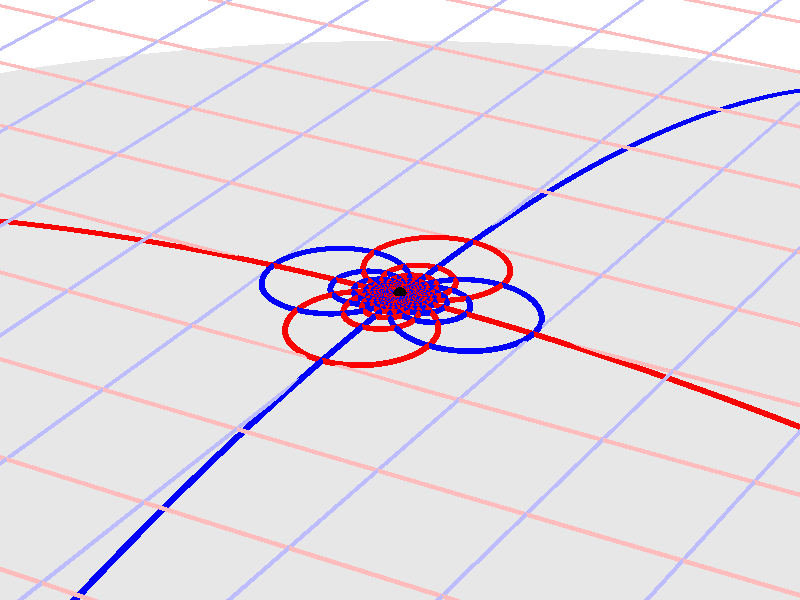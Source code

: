 #version 3.7;
global_settings{assumed_gamma 1.0}
camera{perspective location <16.275953626987476496879026, 9.396926207859083390872001, 6.840402866513374036117057> right <0.133333333333333331482962, -0.230940107675850353485814, -0.000000000000000000000000> up <-0.044429719908903583802662, -0.025651510749425152774217, 0.140953893117886280839102> direction <0.813797681349373802639491, 0.469846310392954158441370, 0.342020143325668712908083> sky <-0.296198132726023855010311, -0.171010071662834328698466, 0.939692620785908427905042> look_at <15.462155945638102139128023, 8.927079897466128954874875, 6.498382723187705600764730>}
light_source{<16.275953626987476496879026, 9.396926207859083390872001, 6.840402866513374036117057> rgb<1.0,1.0,1.0>}
background{rgb<1,1,1>}
union{object{sphere{<0.000000000000000000000000, 0.000000000000000000000000, -31.810383725545328559292102>,31.826097982103288330790747} pigment{rgbft<0.8,0.8,0.8,0.2,0.2>}}object{union{cylinder{<-50.000000000000000000000000, 50.000000000000000000000000, 0.000000000000000000000000>,<-50.000000000000000000000000, -50.000000000000000000000000, 0.000000000000000000000000>,0.010000000000000000208167}cylinder{<-49.000000000000000000000000, 50.000000000000000000000000, 0.000000000000000000000000>,<-49.000000000000000000000000, -50.000000000000000000000000, 0.000000000000000000000000>,0.010000000000000000208167}cylinder{<-48.000000000000000000000000, 50.000000000000000000000000, 0.000000000000000000000000>,<-48.000000000000000000000000, -50.000000000000000000000000, 0.000000000000000000000000>,0.010000000000000000208167}cylinder{<-47.000000000000000000000000, 50.000000000000000000000000, 0.000000000000000000000000>,<-47.000000000000000000000000, -50.000000000000000000000000, 0.000000000000000000000000>,0.010000000000000000208167}cylinder{<-46.000000000000000000000000, 50.000000000000000000000000, 0.000000000000000000000000>,<-46.000000000000000000000000, -50.000000000000000000000000, 0.000000000000000000000000>,0.010000000000000000208167}cylinder{<-45.000000000000000000000000, 50.000000000000000000000000, 0.000000000000000000000000>,<-45.000000000000000000000000, -50.000000000000000000000000, 0.000000000000000000000000>,0.010000000000000000208167}cylinder{<-44.000000000000000000000000, 50.000000000000000000000000, 0.000000000000000000000000>,<-44.000000000000000000000000, -50.000000000000000000000000, 0.000000000000000000000000>,0.010000000000000000208167}cylinder{<-43.000000000000000000000000, 50.000000000000000000000000, 0.000000000000000000000000>,<-43.000000000000000000000000, -50.000000000000000000000000, 0.000000000000000000000000>,0.010000000000000000208167}cylinder{<-42.000000000000000000000000, 50.000000000000000000000000, 0.000000000000000000000000>,<-42.000000000000000000000000, -50.000000000000000000000000, 0.000000000000000000000000>,0.010000000000000000208167}cylinder{<-41.000000000000000000000000, 50.000000000000000000000000, 0.000000000000000000000000>,<-41.000000000000000000000000, -50.000000000000000000000000, 0.000000000000000000000000>,0.010000000000000000208167}cylinder{<-40.000000000000000000000000, 50.000000000000000000000000, 0.000000000000000000000000>,<-40.000000000000000000000000, -50.000000000000000000000000, 0.000000000000000000000000>,0.010000000000000000208167}cylinder{<-39.000000000000000000000000, 50.000000000000000000000000, 0.000000000000000000000000>,<-39.000000000000000000000000, -50.000000000000000000000000, 0.000000000000000000000000>,0.010000000000000000208167}cylinder{<-38.000000000000000000000000, 50.000000000000000000000000, 0.000000000000000000000000>,<-38.000000000000000000000000, -50.000000000000000000000000, 0.000000000000000000000000>,0.010000000000000000208167}cylinder{<-37.000000000000000000000000, 50.000000000000000000000000, 0.000000000000000000000000>,<-37.000000000000000000000000, -50.000000000000000000000000, 0.000000000000000000000000>,0.010000000000000000208167}cylinder{<-36.000000000000000000000000, 50.000000000000000000000000, 0.000000000000000000000000>,<-36.000000000000000000000000, -50.000000000000000000000000, 0.000000000000000000000000>,0.010000000000000000208167}cylinder{<-35.000000000000000000000000, 50.000000000000000000000000, 0.000000000000000000000000>,<-35.000000000000000000000000, -50.000000000000000000000000, 0.000000000000000000000000>,0.010000000000000000208167}cylinder{<-34.000000000000000000000000, 50.000000000000000000000000, 0.000000000000000000000000>,<-34.000000000000000000000000, -50.000000000000000000000000, 0.000000000000000000000000>,0.010000000000000000208167}cylinder{<-33.000000000000000000000000, 50.000000000000000000000000, 0.000000000000000000000000>,<-33.000000000000000000000000, -50.000000000000000000000000, 0.000000000000000000000000>,0.010000000000000000208167}cylinder{<-32.000000000000000000000000, 50.000000000000000000000000, 0.000000000000000000000000>,<-32.000000000000000000000000, -50.000000000000000000000000, 0.000000000000000000000000>,0.010000000000000000208167}cylinder{<-31.000000000000000000000000, 50.000000000000000000000000, 0.000000000000000000000000>,<-31.000000000000000000000000, -50.000000000000000000000000, 0.000000000000000000000000>,0.010000000000000000208167}cylinder{<-30.000000000000000000000000, 50.000000000000000000000000, 0.000000000000000000000000>,<-30.000000000000000000000000, -50.000000000000000000000000, 0.000000000000000000000000>,0.010000000000000000208167}cylinder{<-29.000000000000000000000000, 50.000000000000000000000000, 0.000000000000000000000000>,<-29.000000000000000000000000, -50.000000000000000000000000, 0.000000000000000000000000>,0.010000000000000000208167}cylinder{<-28.000000000000000000000000, 50.000000000000000000000000, 0.000000000000000000000000>,<-28.000000000000000000000000, -50.000000000000000000000000, 0.000000000000000000000000>,0.010000000000000000208167}cylinder{<-27.000000000000000000000000, 50.000000000000000000000000, 0.000000000000000000000000>,<-27.000000000000000000000000, -50.000000000000000000000000, 0.000000000000000000000000>,0.010000000000000000208167}cylinder{<-26.000000000000000000000000, 50.000000000000000000000000, 0.000000000000000000000000>,<-26.000000000000000000000000, -50.000000000000000000000000, 0.000000000000000000000000>,0.010000000000000000208167}cylinder{<-25.000000000000000000000000, 50.000000000000000000000000, 0.000000000000000000000000>,<-25.000000000000000000000000, -50.000000000000000000000000, 0.000000000000000000000000>,0.010000000000000000208167}cylinder{<-24.000000000000000000000000, 50.000000000000000000000000, 0.000000000000000000000000>,<-24.000000000000000000000000, -50.000000000000000000000000, 0.000000000000000000000000>,0.010000000000000000208167}cylinder{<-23.000000000000000000000000, 50.000000000000000000000000, 0.000000000000000000000000>,<-23.000000000000000000000000, -50.000000000000000000000000, 0.000000000000000000000000>,0.010000000000000000208167}cylinder{<-22.000000000000000000000000, 50.000000000000000000000000, 0.000000000000000000000000>,<-22.000000000000000000000000, -50.000000000000000000000000, 0.000000000000000000000000>,0.010000000000000000208167}cylinder{<-21.000000000000000000000000, 50.000000000000000000000000, 0.000000000000000000000000>,<-21.000000000000000000000000, -50.000000000000000000000000, 0.000000000000000000000000>,0.010000000000000000208167}cylinder{<-20.000000000000000000000000, 50.000000000000000000000000, 0.000000000000000000000000>,<-20.000000000000000000000000, -50.000000000000000000000000, 0.000000000000000000000000>,0.010000000000000000208167}cylinder{<-19.000000000000000000000000, 50.000000000000000000000000, 0.000000000000000000000000>,<-19.000000000000000000000000, -50.000000000000000000000000, 0.000000000000000000000000>,0.010000000000000000208167}cylinder{<-18.000000000000000000000000, 50.000000000000000000000000, 0.000000000000000000000000>,<-18.000000000000000000000000, -50.000000000000000000000000, 0.000000000000000000000000>,0.010000000000000000208167}cylinder{<-17.000000000000000000000000, 50.000000000000000000000000, 0.000000000000000000000000>,<-17.000000000000000000000000, -50.000000000000000000000000, 0.000000000000000000000000>,0.010000000000000000208167}cylinder{<-16.000000000000000000000000, 50.000000000000000000000000, 0.000000000000000000000000>,<-16.000000000000000000000000, -50.000000000000000000000000, 0.000000000000000000000000>,0.010000000000000000208167}cylinder{<-15.000000000000000000000000, 50.000000000000000000000000, 0.000000000000000000000000>,<-15.000000000000000000000000, -50.000000000000000000000000, 0.000000000000000000000000>,0.010000000000000000208167}cylinder{<-14.000000000000000000000000, 50.000000000000000000000000, 0.000000000000000000000000>,<-14.000000000000000000000000, -50.000000000000000000000000, 0.000000000000000000000000>,0.010000000000000000208167}cylinder{<-13.000000000000000000000000, 50.000000000000000000000000, 0.000000000000000000000000>,<-13.000000000000000000000000, -50.000000000000000000000000, 0.000000000000000000000000>,0.010000000000000000208167}cylinder{<-12.000000000000000000000000, 50.000000000000000000000000, 0.000000000000000000000000>,<-12.000000000000000000000000, -50.000000000000000000000000, 0.000000000000000000000000>,0.010000000000000000208167}cylinder{<-11.000000000000000000000000, 50.000000000000000000000000, 0.000000000000000000000000>,<-11.000000000000000000000000, -50.000000000000000000000000, 0.000000000000000000000000>,0.010000000000000000208167}cylinder{<-10.000000000000000000000000, 50.000000000000000000000000, 0.000000000000000000000000>,<-10.000000000000000000000000, -50.000000000000000000000000, 0.000000000000000000000000>,0.010000000000000000208167}cylinder{<-9.000000000000000000000000, 50.000000000000000000000000, 0.000000000000000000000000>,<-9.000000000000000000000000, -50.000000000000000000000000, 0.000000000000000000000000>,0.010000000000000000208167}cylinder{<-8.000000000000000000000000, 50.000000000000000000000000, 0.000000000000000000000000>,<-8.000000000000000000000000, -50.000000000000000000000000, 0.000000000000000000000000>,0.010000000000000000208167}cylinder{<-7.000000000000000000000000, 50.000000000000000000000000, 0.000000000000000000000000>,<-7.000000000000000000000000, -50.000000000000000000000000, 0.000000000000000000000000>,0.010000000000000000208167}cylinder{<-6.000000000000000000000000, 50.000000000000000000000000, 0.000000000000000000000000>,<-6.000000000000000000000000, -50.000000000000000000000000, 0.000000000000000000000000>,0.010000000000000000208167}cylinder{<-5.000000000000000000000000, 50.000000000000000000000000, 0.000000000000000000000000>,<-5.000000000000000000000000, -50.000000000000000000000000, 0.000000000000000000000000>,0.010000000000000000208167}cylinder{<-4.000000000000000000000000, 50.000000000000000000000000, 0.000000000000000000000000>,<-4.000000000000000000000000, -50.000000000000000000000000, 0.000000000000000000000000>,0.010000000000000000208167}cylinder{<-3.000000000000000000000000, 50.000000000000000000000000, 0.000000000000000000000000>,<-3.000000000000000000000000, -50.000000000000000000000000, 0.000000000000000000000000>,0.010000000000000000208167}cylinder{<-2.000000000000000000000000, 50.000000000000000000000000, 0.000000000000000000000000>,<-2.000000000000000000000000, -50.000000000000000000000000, 0.000000000000000000000000>,0.010000000000000000208167}cylinder{<-1.000000000000000000000000, 50.000000000000000000000000, 0.000000000000000000000000>,<-1.000000000000000000000000, -50.000000000000000000000000, 0.000000000000000000000000>,0.010000000000000000208167}cylinder{<0.000000000000000000000000, 50.000000000000000000000000, 0.000000000000000000000000>,<0.000000000000000000000000, -50.000000000000000000000000, 0.000000000000000000000000>,0.010000000000000000208167}cylinder{<1.000000000000000000000000, 50.000000000000000000000000, 0.000000000000000000000000>,<1.000000000000000000000000, -50.000000000000000000000000, 0.000000000000000000000000>,0.010000000000000000208167}cylinder{<2.000000000000000000000000, 50.000000000000000000000000, 0.000000000000000000000000>,<2.000000000000000000000000, -50.000000000000000000000000, 0.000000000000000000000000>,0.010000000000000000208167}cylinder{<3.000000000000000000000000, 50.000000000000000000000000, 0.000000000000000000000000>,<3.000000000000000000000000, -50.000000000000000000000000, 0.000000000000000000000000>,0.010000000000000000208167}cylinder{<4.000000000000000000000000, 50.000000000000000000000000, 0.000000000000000000000000>,<4.000000000000000000000000, -50.000000000000000000000000, 0.000000000000000000000000>,0.010000000000000000208167}cylinder{<5.000000000000000000000000, 50.000000000000000000000000, 0.000000000000000000000000>,<5.000000000000000000000000, -50.000000000000000000000000, 0.000000000000000000000000>,0.010000000000000000208167}cylinder{<6.000000000000000000000000, 50.000000000000000000000000, 0.000000000000000000000000>,<6.000000000000000000000000, -50.000000000000000000000000, 0.000000000000000000000000>,0.010000000000000000208167}cylinder{<7.000000000000000000000000, 50.000000000000000000000000, 0.000000000000000000000000>,<7.000000000000000000000000, -50.000000000000000000000000, 0.000000000000000000000000>,0.010000000000000000208167}cylinder{<8.000000000000000000000000, 50.000000000000000000000000, 0.000000000000000000000000>,<8.000000000000000000000000, -50.000000000000000000000000, 0.000000000000000000000000>,0.010000000000000000208167}cylinder{<9.000000000000000000000000, 50.000000000000000000000000, 0.000000000000000000000000>,<9.000000000000000000000000, -50.000000000000000000000000, 0.000000000000000000000000>,0.010000000000000000208167}cylinder{<10.000000000000000000000000, 50.000000000000000000000000, 0.000000000000000000000000>,<10.000000000000000000000000, -50.000000000000000000000000, 0.000000000000000000000000>,0.010000000000000000208167}cylinder{<11.000000000000000000000000, 50.000000000000000000000000, 0.000000000000000000000000>,<11.000000000000000000000000, -50.000000000000000000000000, 0.000000000000000000000000>,0.010000000000000000208167}cylinder{<12.000000000000000000000000, 50.000000000000000000000000, 0.000000000000000000000000>,<12.000000000000000000000000, -50.000000000000000000000000, 0.000000000000000000000000>,0.010000000000000000208167}cylinder{<13.000000000000000000000000, 50.000000000000000000000000, 0.000000000000000000000000>,<13.000000000000000000000000, -50.000000000000000000000000, 0.000000000000000000000000>,0.010000000000000000208167}cylinder{<14.000000000000000000000000, 50.000000000000000000000000, 0.000000000000000000000000>,<14.000000000000000000000000, -50.000000000000000000000000, 0.000000000000000000000000>,0.010000000000000000208167}cylinder{<15.000000000000000000000000, 50.000000000000000000000000, 0.000000000000000000000000>,<15.000000000000000000000000, -50.000000000000000000000000, 0.000000000000000000000000>,0.010000000000000000208167}cylinder{<16.000000000000000000000000, 50.000000000000000000000000, 0.000000000000000000000000>,<16.000000000000000000000000, -50.000000000000000000000000, 0.000000000000000000000000>,0.010000000000000000208167}cylinder{<17.000000000000000000000000, 50.000000000000000000000000, 0.000000000000000000000000>,<17.000000000000000000000000, -50.000000000000000000000000, 0.000000000000000000000000>,0.010000000000000000208167}cylinder{<18.000000000000000000000000, 50.000000000000000000000000, 0.000000000000000000000000>,<18.000000000000000000000000, -50.000000000000000000000000, 0.000000000000000000000000>,0.010000000000000000208167}cylinder{<19.000000000000000000000000, 50.000000000000000000000000, 0.000000000000000000000000>,<19.000000000000000000000000, -50.000000000000000000000000, 0.000000000000000000000000>,0.010000000000000000208167}cylinder{<20.000000000000000000000000, 50.000000000000000000000000, 0.000000000000000000000000>,<20.000000000000000000000000, -50.000000000000000000000000, 0.000000000000000000000000>,0.010000000000000000208167}cylinder{<21.000000000000000000000000, 50.000000000000000000000000, 0.000000000000000000000000>,<21.000000000000000000000000, -50.000000000000000000000000, 0.000000000000000000000000>,0.010000000000000000208167}cylinder{<22.000000000000000000000000, 50.000000000000000000000000, 0.000000000000000000000000>,<22.000000000000000000000000, -50.000000000000000000000000, 0.000000000000000000000000>,0.010000000000000000208167}cylinder{<23.000000000000000000000000, 50.000000000000000000000000, 0.000000000000000000000000>,<23.000000000000000000000000, -50.000000000000000000000000, 0.000000000000000000000000>,0.010000000000000000208167}cylinder{<24.000000000000000000000000, 50.000000000000000000000000, 0.000000000000000000000000>,<24.000000000000000000000000, -50.000000000000000000000000, 0.000000000000000000000000>,0.010000000000000000208167}cylinder{<25.000000000000000000000000, 50.000000000000000000000000, 0.000000000000000000000000>,<25.000000000000000000000000, -50.000000000000000000000000, 0.000000000000000000000000>,0.010000000000000000208167}cylinder{<26.000000000000000000000000, 50.000000000000000000000000, 0.000000000000000000000000>,<26.000000000000000000000000, -50.000000000000000000000000, 0.000000000000000000000000>,0.010000000000000000208167}cylinder{<27.000000000000000000000000, 50.000000000000000000000000, 0.000000000000000000000000>,<27.000000000000000000000000, -50.000000000000000000000000, 0.000000000000000000000000>,0.010000000000000000208167}cylinder{<28.000000000000000000000000, 50.000000000000000000000000, 0.000000000000000000000000>,<28.000000000000000000000000, -50.000000000000000000000000, 0.000000000000000000000000>,0.010000000000000000208167}cylinder{<29.000000000000000000000000, 50.000000000000000000000000, 0.000000000000000000000000>,<29.000000000000000000000000, -50.000000000000000000000000, 0.000000000000000000000000>,0.010000000000000000208167}cylinder{<30.000000000000000000000000, 50.000000000000000000000000, 0.000000000000000000000000>,<30.000000000000000000000000, -50.000000000000000000000000, 0.000000000000000000000000>,0.010000000000000000208167}cylinder{<31.000000000000000000000000, 50.000000000000000000000000, 0.000000000000000000000000>,<31.000000000000000000000000, -50.000000000000000000000000, 0.000000000000000000000000>,0.010000000000000000208167}cylinder{<32.000000000000000000000000, 50.000000000000000000000000, 0.000000000000000000000000>,<32.000000000000000000000000, -50.000000000000000000000000, 0.000000000000000000000000>,0.010000000000000000208167}cylinder{<33.000000000000000000000000, 50.000000000000000000000000, 0.000000000000000000000000>,<33.000000000000000000000000, -50.000000000000000000000000, 0.000000000000000000000000>,0.010000000000000000208167}cylinder{<34.000000000000000000000000, 50.000000000000000000000000, 0.000000000000000000000000>,<34.000000000000000000000000, -50.000000000000000000000000, 0.000000000000000000000000>,0.010000000000000000208167}cylinder{<35.000000000000000000000000, 50.000000000000000000000000, 0.000000000000000000000000>,<35.000000000000000000000000, -50.000000000000000000000000, 0.000000000000000000000000>,0.010000000000000000208167}cylinder{<36.000000000000000000000000, 50.000000000000000000000000, 0.000000000000000000000000>,<36.000000000000000000000000, -50.000000000000000000000000, 0.000000000000000000000000>,0.010000000000000000208167}cylinder{<37.000000000000000000000000, 50.000000000000000000000000, 0.000000000000000000000000>,<37.000000000000000000000000, -50.000000000000000000000000, 0.000000000000000000000000>,0.010000000000000000208167}cylinder{<38.000000000000000000000000, 50.000000000000000000000000, 0.000000000000000000000000>,<38.000000000000000000000000, -50.000000000000000000000000, 0.000000000000000000000000>,0.010000000000000000208167}cylinder{<39.000000000000000000000000, 50.000000000000000000000000, 0.000000000000000000000000>,<39.000000000000000000000000, -50.000000000000000000000000, 0.000000000000000000000000>,0.010000000000000000208167}cylinder{<40.000000000000000000000000, 50.000000000000000000000000, 0.000000000000000000000000>,<40.000000000000000000000000, -50.000000000000000000000000, 0.000000000000000000000000>,0.010000000000000000208167}cylinder{<41.000000000000000000000000, 50.000000000000000000000000, 0.000000000000000000000000>,<41.000000000000000000000000, -50.000000000000000000000000, 0.000000000000000000000000>,0.010000000000000000208167}cylinder{<42.000000000000000000000000, 50.000000000000000000000000, 0.000000000000000000000000>,<42.000000000000000000000000, -50.000000000000000000000000, 0.000000000000000000000000>,0.010000000000000000208167}cylinder{<43.000000000000000000000000, 50.000000000000000000000000, 0.000000000000000000000000>,<43.000000000000000000000000, -50.000000000000000000000000, 0.000000000000000000000000>,0.010000000000000000208167}cylinder{<44.000000000000000000000000, 50.000000000000000000000000, 0.000000000000000000000000>,<44.000000000000000000000000, -50.000000000000000000000000, 0.000000000000000000000000>,0.010000000000000000208167}cylinder{<45.000000000000000000000000, 50.000000000000000000000000, 0.000000000000000000000000>,<45.000000000000000000000000, -50.000000000000000000000000, 0.000000000000000000000000>,0.010000000000000000208167}cylinder{<46.000000000000000000000000, 50.000000000000000000000000, 0.000000000000000000000000>,<46.000000000000000000000000, -50.000000000000000000000000, 0.000000000000000000000000>,0.010000000000000000208167}cylinder{<47.000000000000000000000000, 50.000000000000000000000000, 0.000000000000000000000000>,<47.000000000000000000000000, -50.000000000000000000000000, 0.000000000000000000000000>,0.010000000000000000208167}cylinder{<48.000000000000000000000000, 50.000000000000000000000000, 0.000000000000000000000000>,<48.000000000000000000000000, -50.000000000000000000000000, 0.000000000000000000000000>,0.010000000000000000208167}cylinder{<49.000000000000000000000000, 50.000000000000000000000000, 0.000000000000000000000000>,<49.000000000000000000000000, -50.000000000000000000000000, 0.000000000000000000000000>,0.010000000000000000208167}cylinder{<50.000000000000000000000000, 50.000000000000000000000000, 0.000000000000000000000000>,<50.000000000000000000000000, -50.000000000000000000000000, 0.000000000000000000000000>,0.010000000000000000208167}} pigment{rgb<1.0,0.5,0.5>}}object{union{cylinder{<50.000000000000000000000000, -50.000000000000000000000000, 0.000000000000000000000000>,<-50.000000000000000000000000, -50.000000000000000000000000, 0.000000000000000000000000>,0.010000000000000000208167}cylinder{<50.000000000000000000000000, -49.000000000000000000000000, 0.000000000000000000000000>,<-50.000000000000000000000000, -49.000000000000000000000000, 0.000000000000000000000000>,0.010000000000000000208167}cylinder{<50.000000000000000000000000, -48.000000000000000000000000, 0.000000000000000000000000>,<-50.000000000000000000000000, -48.000000000000000000000000, 0.000000000000000000000000>,0.010000000000000000208167}cylinder{<50.000000000000000000000000, -47.000000000000000000000000, 0.000000000000000000000000>,<-50.000000000000000000000000, -47.000000000000000000000000, 0.000000000000000000000000>,0.010000000000000000208167}cylinder{<50.000000000000000000000000, -46.000000000000000000000000, 0.000000000000000000000000>,<-50.000000000000000000000000, -46.000000000000000000000000, 0.000000000000000000000000>,0.010000000000000000208167}cylinder{<50.000000000000000000000000, -45.000000000000000000000000, 0.000000000000000000000000>,<-50.000000000000000000000000, -45.000000000000000000000000, 0.000000000000000000000000>,0.010000000000000000208167}cylinder{<50.000000000000000000000000, -44.000000000000000000000000, 0.000000000000000000000000>,<-50.000000000000000000000000, -44.000000000000000000000000, 0.000000000000000000000000>,0.010000000000000000208167}cylinder{<50.000000000000000000000000, -43.000000000000000000000000, 0.000000000000000000000000>,<-50.000000000000000000000000, -43.000000000000000000000000, 0.000000000000000000000000>,0.010000000000000000208167}cylinder{<50.000000000000000000000000, -42.000000000000000000000000, 0.000000000000000000000000>,<-50.000000000000000000000000, -42.000000000000000000000000, 0.000000000000000000000000>,0.010000000000000000208167}cylinder{<50.000000000000000000000000, -41.000000000000000000000000, 0.000000000000000000000000>,<-50.000000000000000000000000, -41.000000000000000000000000, 0.000000000000000000000000>,0.010000000000000000208167}cylinder{<50.000000000000000000000000, -40.000000000000000000000000, 0.000000000000000000000000>,<-50.000000000000000000000000, -40.000000000000000000000000, 0.000000000000000000000000>,0.010000000000000000208167}cylinder{<50.000000000000000000000000, -39.000000000000000000000000, 0.000000000000000000000000>,<-50.000000000000000000000000, -39.000000000000000000000000, 0.000000000000000000000000>,0.010000000000000000208167}cylinder{<50.000000000000000000000000, -38.000000000000000000000000, 0.000000000000000000000000>,<-50.000000000000000000000000, -38.000000000000000000000000, 0.000000000000000000000000>,0.010000000000000000208167}cylinder{<50.000000000000000000000000, -37.000000000000000000000000, 0.000000000000000000000000>,<-50.000000000000000000000000, -37.000000000000000000000000, 0.000000000000000000000000>,0.010000000000000000208167}cylinder{<50.000000000000000000000000, -36.000000000000000000000000, 0.000000000000000000000000>,<-50.000000000000000000000000, -36.000000000000000000000000, 0.000000000000000000000000>,0.010000000000000000208167}cylinder{<50.000000000000000000000000, -35.000000000000000000000000, 0.000000000000000000000000>,<-50.000000000000000000000000, -35.000000000000000000000000, 0.000000000000000000000000>,0.010000000000000000208167}cylinder{<50.000000000000000000000000, -34.000000000000000000000000, 0.000000000000000000000000>,<-50.000000000000000000000000, -34.000000000000000000000000, 0.000000000000000000000000>,0.010000000000000000208167}cylinder{<50.000000000000000000000000, -33.000000000000000000000000, 0.000000000000000000000000>,<-50.000000000000000000000000, -33.000000000000000000000000, 0.000000000000000000000000>,0.010000000000000000208167}cylinder{<50.000000000000000000000000, -32.000000000000000000000000, 0.000000000000000000000000>,<-50.000000000000000000000000, -32.000000000000000000000000, 0.000000000000000000000000>,0.010000000000000000208167}cylinder{<50.000000000000000000000000, -31.000000000000000000000000, 0.000000000000000000000000>,<-50.000000000000000000000000, -31.000000000000000000000000, 0.000000000000000000000000>,0.010000000000000000208167}cylinder{<50.000000000000000000000000, -30.000000000000000000000000, 0.000000000000000000000000>,<-50.000000000000000000000000, -30.000000000000000000000000, 0.000000000000000000000000>,0.010000000000000000208167}cylinder{<50.000000000000000000000000, -29.000000000000000000000000, 0.000000000000000000000000>,<-50.000000000000000000000000, -29.000000000000000000000000, 0.000000000000000000000000>,0.010000000000000000208167}cylinder{<50.000000000000000000000000, -28.000000000000000000000000, 0.000000000000000000000000>,<-50.000000000000000000000000, -28.000000000000000000000000, 0.000000000000000000000000>,0.010000000000000000208167}cylinder{<50.000000000000000000000000, -27.000000000000000000000000, 0.000000000000000000000000>,<-50.000000000000000000000000, -27.000000000000000000000000, 0.000000000000000000000000>,0.010000000000000000208167}cylinder{<50.000000000000000000000000, -26.000000000000000000000000, 0.000000000000000000000000>,<-50.000000000000000000000000, -26.000000000000000000000000, 0.000000000000000000000000>,0.010000000000000000208167}cylinder{<50.000000000000000000000000, -25.000000000000000000000000, 0.000000000000000000000000>,<-50.000000000000000000000000, -25.000000000000000000000000, 0.000000000000000000000000>,0.010000000000000000208167}cylinder{<50.000000000000000000000000, -24.000000000000000000000000, 0.000000000000000000000000>,<-50.000000000000000000000000, -24.000000000000000000000000, 0.000000000000000000000000>,0.010000000000000000208167}cylinder{<50.000000000000000000000000, -23.000000000000000000000000, 0.000000000000000000000000>,<-50.000000000000000000000000, -23.000000000000000000000000, 0.000000000000000000000000>,0.010000000000000000208167}cylinder{<50.000000000000000000000000, -22.000000000000000000000000, 0.000000000000000000000000>,<-50.000000000000000000000000, -22.000000000000000000000000, 0.000000000000000000000000>,0.010000000000000000208167}cylinder{<50.000000000000000000000000, -21.000000000000000000000000, 0.000000000000000000000000>,<-50.000000000000000000000000, -21.000000000000000000000000, 0.000000000000000000000000>,0.010000000000000000208167}cylinder{<50.000000000000000000000000, -20.000000000000000000000000, 0.000000000000000000000000>,<-50.000000000000000000000000, -20.000000000000000000000000, 0.000000000000000000000000>,0.010000000000000000208167}cylinder{<50.000000000000000000000000, -19.000000000000000000000000, 0.000000000000000000000000>,<-50.000000000000000000000000, -19.000000000000000000000000, 0.000000000000000000000000>,0.010000000000000000208167}cylinder{<50.000000000000000000000000, -18.000000000000000000000000, 0.000000000000000000000000>,<-50.000000000000000000000000, -18.000000000000000000000000, 0.000000000000000000000000>,0.010000000000000000208167}cylinder{<50.000000000000000000000000, -17.000000000000000000000000, 0.000000000000000000000000>,<-50.000000000000000000000000, -17.000000000000000000000000, 0.000000000000000000000000>,0.010000000000000000208167}cylinder{<50.000000000000000000000000, -16.000000000000000000000000, 0.000000000000000000000000>,<-50.000000000000000000000000, -16.000000000000000000000000, 0.000000000000000000000000>,0.010000000000000000208167}cylinder{<50.000000000000000000000000, -15.000000000000000000000000, 0.000000000000000000000000>,<-50.000000000000000000000000, -15.000000000000000000000000, 0.000000000000000000000000>,0.010000000000000000208167}cylinder{<50.000000000000000000000000, -14.000000000000000000000000, 0.000000000000000000000000>,<-50.000000000000000000000000, -14.000000000000000000000000, 0.000000000000000000000000>,0.010000000000000000208167}cylinder{<50.000000000000000000000000, -13.000000000000000000000000, 0.000000000000000000000000>,<-50.000000000000000000000000, -13.000000000000000000000000, 0.000000000000000000000000>,0.010000000000000000208167}cylinder{<50.000000000000000000000000, -12.000000000000000000000000, 0.000000000000000000000000>,<-50.000000000000000000000000, -12.000000000000000000000000, 0.000000000000000000000000>,0.010000000000000000208167}cylinder{<50.000000000000000000000000, -11.000000000000000000000000, 0.000000000000000000000000>,<-50.000000000000000000000000, -11.000000000000000000000000, 0.000000000000000000000000>,0.010000000000000000208167}cylinder{<50.000000000000000000000000, -10.000000000000000000000000, 0.000000000000000000000000>,<-50.000000000000000000000000, -10.000000000000000000000000, 0.000000000000000000000000>,0.010000000000000000208167}cylinder{<50.000000000000000000000000, -9.000000000000000000000000, 0.000000000000000000000000>,<-50.000000000000000000000000, -9.000000000000000000000000, 0.000000000000000000000000>,0.010000000000000000208167}cylinder{<50.000000000000000000000000, -8.000000000000000000000000, 0.000000000000000000000000>,<-50.000000000000000000000000, -8.000000000000000000000000, 0.000000000000000000000000>,0.010000000000000000208167}cylinder{<50.000000000000000000000000, -7.000000000000000000000000, 0.000000000000000000000000>,<-50.000000000000000000000000, -7.000000000000000000000000, 0.000000000000000000000000>,0.010000000000000000208167}cylinder{<50.000000000000000000000000, -6.000000000000000000000000, 0.000000000000000000000000>,<-50.000000000000000000000000, -6.000000000000000000000000, 0.000000000000000000000000>,0.010000000000000000208167}cylinder{<50.000000000000000000000000, -5.000000000000000000000000, 0.000000000000000000000000>,<-50.000000000000000000000000, -5.000000000000000000000000, 0.000000000000000000000000>,0.010000000000000000208167}cylinder{<50.000000000000000000000000, -4.000000000000000000000000, 0.000000000000000000000000>,<-50.000000000000000000000000, -4.000000000000000000000000, 0.000000000000000000000000>,0.010000000000000000208167}cylinder{<50.000000000000000000000000, -3.000000000000000000000000, 0.000000000000000000000000>,<-50.000000000000000000000000, -3.000000000000000000000000, 0.000000000000000000000000>,0.010000000000000000208167}cylinder{<50.000000000000000000000000, -2.000000000000000000000000, 0.000000000000000000000000>,<-50.000000000000000000000000, -2.000000000000000000000000, 0.000000000000000000000000>,0.010000000000000000208167}cylinder{<50.000000000000000000000000, -1.000000000000000000000000, 0.000000000000000000000000>,<-50.000000000000000000000000, -1.000000000000000000000000, 0.000000000000000000000000>,0.010000000000000000208167}cylinder{<50.000000000000000000000000, 0.000000000000000000000000, 0.000000000000000000000000>,<-50.000000000000000000000000, 0.000000000000000000000000, 0.000000000000000000000000>,0.010000000000000000208167}cylinder{<50.000000000000000000000000, 1.000000000000000000000000, 0.000000000000000000000000>,<-50.000000000000000000000000, 1.000000000000000000000000, 0.000000000000000000000000>,0.010000000000000000208167}cylinder{<50.000000000000000000000000, 2.000000000000000000000000, 0.000000000000000000000000>,<-50.000000000000000000000000, 2.000000000000000000000000, 0.000000000000000000000000>,0.010000000000000000208167}cylinder{<50.000000000000000000000000, 3.000000000000000000000000, 0.000000000000000000000000>,<-50.000000000000000000000000, 3.000000000000000000000000, 0.000000000000000000000000>,0.010000000000000000208167}cylinder{<50.000000000000000000000000, 4.000000000000000000000000, 0.000000000000000000000000>,<-50.000000000000000000000000, 4.000000000000000000000000, 0.000000000000000000000000>,0.010000000000000000208167}cylinder{<50.000000000000000000000000, 5.000000000000000000000000, 0.000000000000000000000000>,<-50.000000000000000000000000, 5.000000000000000000000000, 0.000000000000000000000000>,0.010000000000000000208167}cylinder{<50.000000000000000000000000, 6.000000000000000000000000, 0.000000000000000000000000>,<-50.000000000000000000000000, 6.000000000000000000000000, 0.000000000000000000000000>,0.010000000000000000208167}cylinder{<50.000000000000000000000000, 7.000000000000000000000000, 0.000000000000000000000000>,<-50.000000000000000000000000, 7.000000000000000000000000, 0.000000000000000000000000>,0.010000000000000000208167}cylinder{<50.000000000000000000000000, 8.000000000000000000000000, 0.000000000000000000000000>,<-50.000000000000000000000000, 8.000000000000000000000000, 0.000000000000000000000000>,0.010000000000000000208167}cylinder{<50.000000000000000000000000, 9.000000000000000000000000, 0.000000000000000000000000>,<-50.000000000000000000000000, 9.000000000000000000000000, 0.000000000000000000000000>,0.010000000000000000208167}cylinder{<50.000000000000000000000000, 10.000000000000000000000000, 0.000000000000000000000000>,<-50.000000000000000000000000, 10.000000000000000000000000, 0.000000000000000000000000>,0.010000000000000000208167}cylinder{<50.000000000000000000000000, 11.000000000000000000000000, 0.000000000000000000000000>,<-50.000000000000000000000000, 11.000000000000000000000000, 0.000000000000000000000000>,0.010000000000000000208167}cylinder{<50.000000000000000000000000, 12.000000000000000000000000, 0.000000000000000000000000>,<-50.000000000000000000000000, 12.000000000000000000000000, 0.000000000000000000000000>,0.010000000000000000208167}cylinder{<50.000000000000000000000000, 13.000000000000000000000000, 0.000000000000000000000000>,<-50.000000000000000000000000, 13.000000000000000000000000, 0.000000000000000000000000>,0.010000000000000000208167}cylinder{<50.000000000000000000000000, 14.000000000000000000000000, 0.000000000000000000000000>,<-50.000000000000000000000000, 14.000000000000000000000000, 0.000000000000000000000000>,0.010000000000000000208167}cylinder{<50.000000000000000000000000, 15.000000000000000000000000, 0.000000000000000000000000>,<-50.000000000000000000000000, 15.000000000000000000000000, 0.000000000000000000000000>,0.010000000000000000208167}cylinder{<50.000000000000000000000000, 16.000000000000000000000000, 0.000000000000000000000000>,<-50.000000000000000000000000, 16.000000000000000000000000, 0.000000000000000000000000>,0.010000000000000000208167}cylinder{<50.000000000000000000000000, 17.000000000000000000000000, 0.000000000000000000000000>,<-50.000000000000000000000000, 17.000000000000000000000000, 0.000000000000000000000000>,0.010000000000000000208167}cylinder{<50.000000000000000000000000, 18.000000000000000000000000, 0.000000000000000000000000>,<-50.000000000000000000000000, 18.000000000000000000000000, 0.000000000000000000000000>,0.010000000000000000208167}cylinder{<50.000000000000000000000000, 19.000000000000000000000000, 0.000000000000000000000000>,<-50.000000000000000000000000, 19.000000000000000000000000, 0.000000000000000000000000>,0.010000000000000000208167}cylinder{<50.000000000000000000000000, 20.000000000000000000000000, 0.000000000000000000000000>,<-50.000000000000000000000000, 20.000000000000000000000000, 0.000000000000000000000000>,0.010000000000000000208167}cylinder{<50.000000000000000000000000, 21.000000000000000000000000, 0.000000000000000000000000>,<-50.000000000000000000000000, 21.000000000000000000000000, 0.000000000000000000000000>,0.010000000000000000208167}cylinder{<50.000000000000000000000000, 22.000000000000000000000000, 0.000000000000000000000000>,<-50.000000000000000000000000, 22.000000000000000000000000, 0.000000000000000000000000>,0.010000000000000000208167}cylinder{<50.000000000000000000000000, 23.000000000000000000000000, 0.000000000000000000000000>,<-50.000000000000000000000000, 23.000000000000000000000000, 0.000000000000000000000000>,0.010000000000000000208167}cylinder{<50.000000000000000000000000, 24.000000000000000000000000, 0.000000000000000000000000>,<-50.000000000000000000000000, 24.000000000000000000000000, 0.000000000000000000000000>,0.010000000000000000208167}cylinder{<50.000000000000000000000000, 25.000000000000000000000000, 0.000000000000000000000000>,<-50.000000000000000000000000, 25.000000000000000000000000, 0.000000000000000000000000>,0.010000000000000000208167}cylinder{<50.000000000000000000000000, 26.000000000000000000000000, 0.000000000000000000000000>,<-50.000000000000000000000000, 26.000000000000000000000000, 0.000000000000000000000000>,0.010000000000000000208167}cylinder{<50.000000000000000000000000, 27.000000000000000000000000, 0.000000000000000000000000>,<-50.000000000000000000000000, 27.000000000000000000000000, 0.000000000000000000000000>,0.010000000000000000208167}cylinder{<50.000000000000000000000000, 28.000000000000000000000000, 0.000000000000000000000000>,<-50.000000000000000000000000, 28.000000000000000000000000, 0.000000000000000000000000>,0.010000000000000000208167}cylinder{<50.000000000000000000000000, 29.000000000000000000000000, 0.000000000000000000000000>,<-50.000000000000000000000000, 29.000000000000000000000000, 0.000000000000000000000000>,0.010000000000000000208167}cylinder{<50.000000000000000000000000, 30.000000000000000000000000, 0.000000000000000000000000>,<-50.000000000000000000000000, 30.000000000000000000000000, 0.000000000000000000000000>,0.010000000000000000208167}cylinder{<50.000000000000000000000000, 31.000000000000000000000000, 0.000000000000000000000000>,<-50.000000000000000000000000, 31.000000000000000000000000, 0.000000000000000000000000>,0.010000000000000000208167}cylinder{<50.000000000000000000000000, 32.000000000000000000000000, 0.000000000000000000000000>,<-50.000000000000000000000000, 32.000000000000000000000000, 0.000000000000000000000000>,0.010000000000000000208167}cylinder{<50.000000000000000000000000, 33.000000000000000000000000, 0.000000000000000000000000>,<-50.000000000000000000000000, 33.000000000000000000000000, 0.000000000000000000000000>,0.010000000000000000208167}cylinder{<50.000000000000000000000000, 34.000000000000000000000000, 0.000000000000000000000000>,<-50.000000000000000000000000, 34.000000000000000000000000, 0.000000000000000000000000>,0.010000000000000000208167}cylinder{<50.000000000000000000000000, 35.000000000000000000000000, 0.000000000000000000000000>,<-50.000000000000000000000000, 35.000000000000000000000000, 0.000000000000000000000000>,0.010000000000000000208167}cylinder{<50.000000000000000000000000, 36.000000000000000000000000, 0.000000000000000000000000>,<-50.000000000000000000000000, 36.000000000000000000000000, 0.000000000000000000000000>,0.010000000000000000208167}cylinder{<50.000000000000000000000000, 37.000000000000000000000000, 0.000000000000000000000000>,<-50.000000000000000000000000, 37.000000000000000000000000, 0.000000000000000000000000>,0.010000000000000000208167}cylinder{<50.000000000000000000000000, 38.000000000000000000000000, 0.000000000000000000000000>,<-50.000000000000000000000000, 38.000000000000000000000000, 0.000000000000000000000000>,0.010000000000000000208167}cylinder{<50.000000000000000000000000, 39.000000000000000000000000, 0.000000000000000000000000>,<-50.000000000000000000000000, 39.000000000000000000000000, 0.000000000000000000000000>,0.010000000000000000208167}cylinder{<50.000000000000000000000000, 40.000000000000000000000000, 0.000000000000000000000000>,<-50.000000000000000000000000, 40.000000000000000000000000, 0.000000000000000000000000>,0.010000000000000000208167}cylinder{<50.000000000000000000000000, 41.000000000000000000000000, 0.000000000000000000000000>,<-50.000000000000000000000000, 41.000000000000000000000000, 0.000000000000000000000000>,0.010000000000000000208167}cylinder{<50.000000000000000000000000, 42.000000000000000000000000, 0.000000000000000000000000>,<-50.000000000000000000000000, 42.000000000000000000000000, 0.000000000000000000000000>,0.010000000000000000208167}cylinder{<50.000000000000000000000000, 43.000000000000000000000000, 0.000000000000000000000000>,<-50.000000000000000000000000, 43.000000000000000000000000, 0.000000000000000000000000>,0.010000000000000000208167}cylinder{<50.000000000000000000000000, 44.000000000000000000000000, 0.000000000000000000000000>,<-50.000000000000000000000000, 44.000000000000000000000000, 0.000000000000000000000000>,0.010000000000000000208167}cylinder{<50.000000000000000000000000, 45.000000000000000000000000, 0.000000000000000000000000>,<-50.000000000000000000000000, 45.000000000000000000000000, 0.000000000000000000000000>,0.010000000000000000208167}cylinder{<50.000000000000000000000000, 46.000000000000000000000000, 0.000000000000000000000000>,<-50.000000000000000000000000, 46.000000000000000000000000, 0.000000000000000000000000>,0.010000000000000000208167}cylinder{<50.000000000000000000000000, 47.000000000000000000000000, 0.000000000000000000000000>,<-50.000000000000000000000000, 47.000000000000000000000000, 0.000000000000000000000000>,0.010000000000000000208167}cylinder{<50.000000000000000000000000, 48.000000000000000000000000, 0.000000000000000000000000>,<-50.000000000000000000000000, 48.000000000000000000000000, 0.000000000000000000000000>,0.010000000000000000208167}cylinder{<50.000000000000000000000000, 49.000000000000000000000000, 0.000000000000000000000000>,<-50.000000000000000000000000, 49.000000000000000000000000, 0.000000000000000000000000>,0.010000000000000000208167}cylinder{<50.000000000000000000000000, 50.000000000000000000000000, 0.000000000000000000000000>,<-50.000000000000000000000000, 50.000000000000000000000000, 0.000000000000000000000000>,0.010000000000000000208167}} pigment{rgb<0.5,0.5,1.0>}}sphere{<0.000000000000000000000000, 0.000000000000000000000000, 0.015714256557963324212324>,0.050000000000000002775558}object{union{object{torus{0.010002468884587190425806,0.020000000000000000416334} matrix <0.999999950612401322658229, -0.000000000000000000000000, 0.000314285213135620349056, 0.000314285213135620349056, 0.000000000000000000000000, -0.999999950612401322658229, 0.000000000000000000000000, 1.000000000000000000000000, 0.000000000000000000000000, -0.010002468390603579465048, 0.000000000000000000000000, 0.015711112931849690460551>}object{torus{0.010206600881862129895361,0.020000000000000000416334} matrix <0.999999948575873487399690, -0.000000000000000000000000, 0.000320699626742550084144, 0.000320699626742550084144, 0.000000000000000000000000, -0.999999948575873487399690, 0.000000000000000000000000, 1.000000000000000000000000, 0.000000000000000000000000, -0.010206600357000539941454, 0.000000000000000000000000, 0.015710983315682089389576>}object{torus{0.010419238377674848797239,0.020000000000000000416334} matrix <0.999999946410963902465596, -0.000000000000000000000000, 0.000327380618863042029305, 0.000327380618863042029305, 0.000000000000000000000000, -0.999999946410963902465596, 0.000000000000000000000000, 1.000000000000000000000000, 0.000000000000000000000000, -0.010419237819324233054741, 0.000000000000000000000000, 0.015710845507329984638289>}object{torus{0.010640924276088864833256,0.020000000000000000416334} matrix <0.999999944106410132427243, -0.000000000000000000000000, 0.000334345893736506403950, 0.000334345893736506403950, 0.000000000000000000000000, -0.999999944106410132427243, 0.000000000000000000000000, 1.000000000000000000000000, 0.000000000000000000000000, -0.010640923681317509402744, 0.000000000000000000000000, 0.015710698809225823874280>}object{torus{0.010872248690157579678606,0.020000000000000000416334} matrix <0.999999941649691415079815, -0.000000000000000000000000, 0.000341614715439337234774, 0.000341614715439337234774, 0.000000000000000000000000, -0.999999941649691415079815, 0.000000000000000000000000, 1.000000000000000000000000, 0.000000000000000000000000, -0.010872248055764354227049, 0.000000000000000000000000, 0.015710542447872004323539>}object{torus{0.011113854187462248249152,0.020000000000000000416334} matrix <0.999999939027590878382057, -0.000000000000000000000000, 0.000349205977691127602940, 0.000349205977691127602940, 0.000000000000000000000000, -0.999999939027590878382057, 0.000000000000000000000000, 1.000000000000000000000000, 0.000000000000000000000000, -0.011113853509830611682174, 0.000000000000000000000000, 0.015710375540256532600480>}object{torus{0.011366441750776773780829,0.020000000000000000416334} matrix <0.999999936224829633069078, -0.000000000000000000000000, 0.000357141899980422869703, 0.000357141899980422869703, 0.000000000000000000000000, -0.999999936224829633069078, 0.000000000000000000000000, 1.000000000000000000000000, 0.000000000000000000000000, -0.011366441025873157480430, 0.000000000000000000000000, 0.015710197119185653064077>}object{torus{0.011630777570547597143946,0.020000000000000000416334} matrix <0.999999933223925330239013, -0.000000000000000000000000, 0.000365447868908793250652, 0.000365447868908793250652, 0.000000000000000000000000, -0.999999933223925330239013, 0.000000000000000000000000, 1.000000000000000000000000, 0.000000000000000000000000, -0.011630776793879650174435, 0.000000000000000000000000, 0.015710006116629128547491>}object{torus{0.011907700807718640464983,0.020000000000000000416334} matrix <0.999999930006286397166093, -0.000000000000000000000000, 0.000374148931076750891796, 0.000374148931076750891796, 0.000000000000000000000000, -0.999999930006286397166093, 0.000000000000000000000000, 1.000000000000000000000000, 0.000000000000000000000000, -0.011907699974249610561094, 0.000000000000000000000000, 0.015709801304231333501926>}object{torus{0.012198132492577208607631,0.020000000000000000416334} matrix <0.999999926550360407340179, -0.000000000000000000000000, 0.000383274410681558872546, 0.000383274410681558872546, 0.000000000000000000000000, -0.999999926550360407340179, 0.000000000000000000000000, 1.000000000000000000000000, 0.000000000000000000000000, -0.012198131596628134995508, 0.000000000000000000000000, 0.015709581323205996927772>}object{torus{0.012503085758406022598432,0.020000000000000000416334} matrix <0.999999922831967258396446, -0.000000000000000000000000, 0.000392856283615351927971, 0.000392856283615351927971, 0.000000000000000000000000, -0.999999922831967258396446, 0.000000000000000000000000, 1.000000000000000000000000, 0.000000000000000000000000, -0.012503084793555451631475, 0.000000000000000000000000, 0.015709344639659741926785>}object{torus{0.012823677649529206801216,0.020000000000000000416334} matrix <0.999999918823869293760254, -0.000000000000000000000000, 0.000402929590826002818026, 0.000402929590826002818026, 0.000000000000000000000000, -0.999999918823869293760254, 0.000000000000000000000000, 1.000000000000000000000000, 0.000000000000000000000000, -0.012823676608544649566102, 0.000000000000000000000000, 0.015709089517958955972698>}object{torus{0.013161142793854619867377,0.020000000000000000416334} matrix <0.999999914495196984276504, -0.000000000000000000000000, 0.000413533068427133208324, 0.000413533068427133208324, 0.000000000000000000000000, -0.999999914495196984276504, 0.000000000000000000000000, 1.000000000000000000000000, 0.000000000000000000000000, -0.013161141668522363668004, 0.000000000000000000000000, 0.015708813991158254719238>}object{torus{0.013516849292537122181890,0.020000000000000000416334} matrix <0.999999909810865839077110, -0.000000000000000000000000, 0.000424709618653454042733, 0.000424709618653454042733, 0.000000000000000000000000, -0.999999909810865839077110, 0.000000000000000000000000, 1.000000000000000000000000, 0.000000000000000000000000, -0.013516848073465065338539, 0.000000000000000000000000, 0.015708515822602769906879>}object{torus{0.013892317257866479418560,0.020000000000000000416334} matrix <0.999999904730821009835040, -0.000000000000000000000000, 0.000436506986019242354275, 0.000436506986019242354275, 0.000000000000000000000000, -0.999999904730821009835040, 0.000000000000000000000000, 1.000000000000000000000000, 0.000000000000000000000000, -0.013892315934356542356243, 0.000000000000000000000000, 0.015708192461679516827022>}object{torus{0.014289240529189575767965,0.020000000000000000416334} matrix <0.999999899208965481456346, -0.000000000000000000000000, 0.000448978906859388035653, 0.000448978906859388035653, 0.000000000000000000000000, -0.999999899208965481456346, 0.000000000000000000000000, 1.000000000000000000000000, 0.000000000000000000000000, -0.014289239088966444041207, 0.000000000000000000000000, 0.015707840995893111724069>}object{torus{0.014709512220968296719592,0.020000000000000000416334} matrix <0.999999893192984434797665, -0.000000000000000000000000, 0.000462183967524533759978, 0.000462183967524533759978, 0.000000000000000000000000, -0.999999893192984434797665, 0.000000000000000000000000, 1.000000000000000000000000, 0.000000000000000000000000, -0.014709510649887231129029, 0.000000000000000000000000, 0.015707458057259163219932>}object{torus{0.015155254915953488351055,0.020000000000000000416334} matrix <0.999999886621743661052619, -0.000000000000000000000000, 0.000476189563199631100878, 0.000476189563199631100878, 0.000000000000000000000000, -0.999999886621743661052619, 0.000000000000000000000000, 1.000000000000000000000000, 0.000000000000000000000000, -0.015155253197677314228042, 0.000000000000000000000000, 0.015707039784488296269016>}object{torus{0.015628856519598399027471,0.020000000000000000416334} matrix <0.999999879424943727279640, -0.000000000000000000000000, 0.000491070359531533260668, 0.000491070359531533260668, 0.000000000000000000000000, -0.999999879424943727279640, 0.000000000000000000000000, 1.000000000000000000000000, 0.000000000000000000000000, -0.015628854635146339352447, 0.000000000000000000000000, 0.015706581686689841115268>}object{torus{0.016133013054000649305619,0.020000000000000000416334} matrix <0.999999871520374949973586, -0.000000000000000000000000, 0.000506911465576996740634, 0.000506911465576996740634, 0.000000000000000000000000, -0.999999871520374949973586, 0.000000000000000000000000, 1.000000000000000000000000, 0.000000000000000000000000, -0.016133010981230870573011, 0.000000000000000000000000, 0.015706078549602001115382>}object{torus{0.016670780010630069367661,0.020000000000000000416334} matrix <0.999999862812326334449153, -0.000000000000000000000000, 0.000523808484539344584169, 0.000523808484539344584169, 0.000000000000000000000000, -0.999999862812326334449153, 0.000000000000000000000000, 1.000000000000000000000000, 0.000000000000000000000000, -0.016670777723598453196052, 0.000000000000000000000000, 0.015705524262099285204286>}object{torus{0.017245634327778893574168,0.020000000000000000416334} matrix <0.999999853188020426664195, -0.000000000000000000000000, 0.000541870775857137285461, 0.000541870775857137285461, 0.000000000000000000000000, -0.999999853188020426664195, 0.000000000000000000000000, 1.000000000000000000000000, 0.000000000000000000000000, -0.017245631795902587740654, 0.000000000000000000000000, 0.015704911650628438496424>}object{torus{0.017861549648828953240631,0.020000000000000000416334} matrix <0.999999842514141756844026, -0.000000000000000000000000, 0.000561223388603962610940, 0.000561223388603962610940, 0.000000000000000000000000, -0.999999842514141756844026, 0.000000000000000000000000, 1.000000000000000000000000, 0.000000000000000000000000, -0.017861546835888565676331, 0.000000000000000000000000, 0.015704232239560505374198>}object{torus{0.018523088304628669564789,0.020000000000000000416334} matrix <0.999999830632520181339373, -0.000000000000000000000000, 0.000582009390942495150219, 0.000582009390942495150219, 0.000000000000000000000000, -0.999999830632520181339373, 0.000000000000000000000000, 1.000000000000000000000000, 0.000000000000000000000000, -0.018523085167416228347115, 0.000000000000000000000000, 0.015703475946152005426892>}object{torus{0.019235514522460320230302,0.020000000000000000416334} matrix <0.999999817353691256016646, -0.000000000000000000000000, 0.000604394394844441932776, 0.000604394394844441932776, 0.000000000000000000000000, -0.999999817353691256016646, 0.000000000000000000000000, 1.000000000000000000000000, 0.000000000000000000000000, -0.019235511009158677564468, 0.000000000000000000000000, 0.015702630721657555301629>}object{torus{0.020004934805204117181932,0.020000000000000000416334} matrix <0.999999802449757058120383, -0.000000000000000000000000, 0.000628570160710122138349, 0.000628570160710122138349, 0.000000000000000000000000, -0.999999802449757058120383, 0.000000000000000000000000, 1.000000000000000000000000, 0.000000000000000000000000, -0.020004930853222954723059, 0.000000000000000000000000, 0.015701682053780849357416>}object{torus{0.020838473405220030859608,0.020000000000000000416334} matrix <0.999999785644249628013824, -0.000000000000000000000000, 0.000654760608723765511960, 0.000654760608723765511960, 0.000000000000000000000000, -0.999999785644249628013824, 0.000000000000000000000000, 1.000000000000000000000000, 0.000000000000000000000000, -0.020838468938373450739521, 0.000000000000000000000000, 0.015700612348894232156438>}object{torus{0.021744493573935257113572,0.020000000000000000416334} matrix <0.999999766599447559300984, -0.000000000000000000000000, 0.000683228402859074792491, 0.000683228402859074792491, 0.000000000000000000000000, -0.999999766599447559300984, 0.000000000000000000000000, 1.000000000000000000000000, 0.000000000000000000000000, -0.021744488498757576222520, 0.000000000000000000000000, 0.015699400103057467581458>}object{torus{0.022732879152163636832240,0.020000000000000000416334} matrix <0.999999744899008891074743, -0.000000000000000000000000, 0.000714284199185715481910, 0.000714284199185715481910, 0.000000000000000000000000, -0.999999744899008891074743, 0.000000000000000000000000, 1.000000000000000000000000, 0.000000000000000000000000, -0.022732873352982328057914, 0.000000000000000000000000, 0.015698018821238349240765>}object{torus{0.023815396614651946488594,0.020000000000000000416334} matrix <0.999999720025220417696232, -0.000000000000000000000000, 0.000748297722019405399385, 0.000748297722019405399385, 0.000000000000000000000000, -0.999999720025220417696232, 0.000000000000000000000000, 1.000000000000000000000000, 0.000000000000000000000000, -0.023815389946935321130450, 0.000000000000000000000000, 0.015696435550937300890117>}object{torus{0.025006165727767995510256,0.020000000000000000416334} matrix <0.999999691327803974516542, -0.000000000000000000000000, 0.000785712604660652211112, 0.000785712604660652211112, 0.000000000000000000000000, -0.999999691327803974516542, 0.000000000000000000000000, 1.000000000000000000000000, 0.000000000000000000000000, -0.025006158009062851715898, 0.000000000000000000000000, 0.015694608899320418998746>}object{torus{0.026322278835673670188688,0.020000000000000000416334} matrix <0.999999657980955580782734, -0.000000000000000000000000, 0.000827065881206601486927, 0.000827065881206601486927, 0.000000000000000000000000, -0.999999657980955580782734, 0.000000000000000000000000, 1.000000000000000000000000, 0.000000000000000000000000, -0.026322269832959068608380, 0.000000000000000000000000, 0.015692486300772287566296>}object{torus{0.027784626574676271615338,0.020000000000000000416334} matrix <0.999999618923272493020704, -0.000000000000000000000000, 0.000873013923173097711357, 0.000873013923173097711357, 0.000000000000000000000000, -0.999999618923272493020704, 0.000000000000000000000000, 1.000000000000000000000000, 0.000000000000000000000000, -0.027784615986601486625762, 0.000000000000000000000000, 0.015690000192260078470952>}object{torus{0.029419015015467179369191,0.020000000000000000416334} matrix <0.999999572772155453925791, -0.000000000000000000000000, 0.000924367625254266271281, 0.000924367625254266271281, 0.000000000000000000000000, -0.999999572772155453925791, 0.000000000000000000000000, 1.000000000000000000000000, 0.000000000000000000000000, -0.029419002446839884190588, 0.000000000000000000000000, 0.015687062572172137675519>}object{torus{0.031257701732497630842111,0.020000000000000000416334} matrix <0.999999517699834528094982, -0.000000000000000000000000, 0.000982140569680167675390, 0.000982140569680167675390, 0.000000000000000000000000, -0.999999517699834528094982, 0.000000000000000000000000, 1.000000000000000000000000, 0.000000000000000000000000, -0.031257686656902670951919, 0.000000000000000000000000, 0.015683557101508309450377>}object{torus{0.033341546299109042772457,0.020000000000000000416334} matrix <0.999999451249653614759438, -0.000000000000000000000000, 0.001047616529092186207772, 0.001047616529092186207772, 0.000000000000000000000000, -0.999999451249653614759438, 0.000000000000000000000000, 1.000000000000000000000000, 0.000000000000000000000000, -0.033341528002926806850681, 0.000000000000000000000000, 0.015679327402962277976384>}object{torus{0.035723082420024955541127,0.020000000000000000416334} matrix <0.999999370057081615748018, -0.000000000000000000000000, 0.001122446185914182954085, 0.001122446185914182954085, 0.000000000000000000000000, -0.999999370057081615748018, 0.000000000000000000000000, 1.000000000000000000000000, 0.000000000000000000000000, -0.035723059916521034129477, 0.000000000000000000000000, 0.015674159320066723133369>}object{torus{0.038471007965162229425005,0.020000000000000000416334} matrix <0.999999269415412950223754, -0.000000000000000000000000, 0.001208788087481001095533, 0.001208788087481001095533, 0.000000000000000000000000, -0.999999269415412950223754, 0.000000000000000000000000, 1.000000000000000000000000, 0.000000000000000000000000, -0.038470979858834020159719, 0.000000000000000000000000, 0.015667753262176696560370>}object{torus{0.041676920009393027266587,0.020000000000000000416334} matrix <0.999999142577981836588208, -0.000000000000000000000000, 0.001309520256156123220806, 0.001309520256156123220806, 0.000000000000000000000000, -0.999999142577981836588208, 0.000000000000000000000000, 1.000000000000000000000000, 0.000000000000000000000000, -0.041676884274682857167704, 0.000000000000000000000000, 0.015659679786927536287999>}object{torus{0.045465723509290158210749,0.020000000000000000416334} matrix <0.999998979597183978995645, -0.000000000000000000000000, 0.001428567321088207615898, 0.001428567321088207615898, 0.000000000000000000000000, -0.999998979597183978995645, 0.000000000000000000000000, 1.000000000000000000000000, 0.000000000000000000000000, -0.045465677115937311314475, 0.000000000000000000000000, 0.015649305711200964946750>}object{torus{0.050012285143363345574219,0.020000000000000000416334} matrix <0.999998765312992698994776, -0.000000000000000000000000, 0.001571423714404640006523, 0.001571423714404640006523, 0.000000000000000000000000, -0.999998765312992698994776, 0.000000000000000000000000, 1.000000000000000000000000, 0.000000000000000000000000, -0.050012223393844527918883, 0.000000000000000000000000, 0.015635666066962160963838>}object{torus{0.055569189621026970904438,0.020000000000000000416334} matrix <0.999998475695712318866981, -0.000000000000000000000000, 0.001746025845160311751672, 0.001746025845160311751672, 0.000000000000000000000000, -0.999998475695712318866981, 0.000000000000000000000000, 1.000000000000000000000000, 0.000000000000000000000000, -0.055569104916671434313269, 0.000000000000000000000000, 0.015617231316712673963587>}object{torus{0.062515313011645631813273,0.020000000000000000416334} matrix <0.999998070803560623609485, -0.000000000000000000000000, 0.001964278278925674515315, 0.001964278278925674515315, 0.000000000000000000000000, -0.999998070803560623609485, 0.000000000000000000000000, 1.000000000000000000000000, 0.000000000000000000000000, -0.062515192407326475310114, 0.000000000000000000000000, 0.015591459086349027107765>}object{torus{0.071446029819456885467943,0.020000000000000000416334} matrix <0.999997480235451652319512, -0.000000000000000000000000, 0.002244888136985340610502, 0.002244888136985340610502, 0.000000000000000000000000, -0.999997480235451652319512, 0.000000000000000000000000, 1.000000000000000000000000, 0.000000000000000000000000, -0.071445849792283161461270, 0.000000000000000000000000, 0.015553868213130813552558>}object{torus{0.083353625611450807286751,0.020000000000000000416334} matrix <0.999996570325154432445913, -0.000000000000000000000000, 0.002619033777673259767715, 0.002619033777673259767715, 0.000000000000000000000000, -0.999996570325154432445913, 0.000000000000000000000000, 1.000000000000000000000000, 0.000000000000000000000000, -0.083353339735617426597969, 0.000000000000000000000000, 0.015495950597075308988182>}object{torus{0.100024199791901566292118,0.020000000000000000416334} matrix <0.999995061279403185672265, -0.000000000000000000000000, 0.003142835790018454374117, 0.003142835790018454374117, 0.000000000000000000000000, -0.999995061279403185672265, 0.000000000000000000000000, 1.000000000000000000000000, 0.000000000000000000000000, -0.100023705800325504733372, 0.000000000000000000000000, 0.015399896923007553792284>}object{torus{0.125029902404355242051537,0.020000000000000000416334} matrix <0.999992283281224358937322, -0.000000000000000000000000, 0.003928533823693763048224, 0.003928533823693763048224, 0.000000000000000000000000, -0.999992283281224358937322, 0.000000000000000000000000, 1.000000000000000000000000, 0.000000000000000000000000, -0.125028937583759380824944, 0.000000000000000000000000, 0.015223072357353475622666>}object{torus{0.166705535997316328655771,0.020000000000000000416334} matrix <0.999986281512346697475380, -0.000000000000000000000000, 0.005238013660700952846272, 0.005238013660700952846272, 0.000000000000000000000000, -0.999986281512346697475380, 0.000000000000000000000000, 1.000000000000000000000000, 0.000000000000000000000000, -0.166703249049479779175797, 0.000000000000000000000000, 0.014841050683092752229819>}object{torus{0.250054016108485266389749,0.020000000000000000416334} matrix <0.999969134196709408257675, -0.000000000000000000000000, 0.007856885762413303581075, 0.007856885762413303581075, 0.000000000000000000000000, -0.999969134196709408257675, 0.000000000000000000000000, 1.000000000000000000000000, 0.000000000000000000000000, -0.250046297990412336176291, 0.000000000000000000000000, 0.013749610718968959671704>}object{torus{0.500061730654117631011957,0.020000000000000000416334} matrix <0.999876553932575684591200, -0.000000000000000000000000, 0.015712316694789056625847, 0.015712316694789056625847, 0.000000000000000000000000, -0.999876553932575684591200, 0.000000000000000000000000, 1.000000000000000000000000, 0.000000000000000000000000, -0.499999999999999333866185, 0.000000000000000000000000, 0.007857128278981795679869>}object{torus{31.826097982103227934658207,0.020000000000000000416334} matrix <0.000000000000000000000000, 0.000000000000000000000000, 1.000000000000000000000000, 1.000000000000000000000000, 0.000000000000000000000000, 0.000000000000000000000000, 0.000000000000000000000000, 1.000000000000000000000000, 0.000000000000000000000000, 0.000000000000000000000000, 0.000000000000000000000000, -31.810383725545268163159562>}object{torus{0.500061730654117631011957,0.020000000000000000416334} matrix <-0.999876553932575684591200, 0.000000000000000000000000, 0.015712316694789056625847, 0.015712316694789056625847, 0.000000000000000000000000, 0.999876553932575684591200, 0.000000000000000000000000, 1.000000000000000000000000, 0.000000000000000000000000, 0.499999999999999333866185, 0.000000000000000000000000, 0.007857128278981795679869>}object{torus{0.250054016108485266389749,0.020000000000000000416334} matrix <-0.999969134196709408257675, 0.000000000000000000000000, 0.007856885762413303581075, 0.007856885762413303581075, 0.000000000000000000000000, 0.999969134196709408257675, 0.000000000000000000000000, 1.000000000000000000000000, 0.000000000000000000000000, 0.250046297990412336176291, 0.000000000000000000000000, 0.013749610718968959671704>}object{torus{0.166705535997316328655771,0.020000000000000000416334} matrix <-0.999986281512346697475380, 0.000000000000000000000000, 0.005238013660700952846272, 0.005238013660700952846272, 0.000000000000000000000000, 0.999986281512346697475380, 0.000000000000000000000000, 1.000000000000000000000000, 0.000000000000000000000000, 0.166703249049479779175797, 0.000000000000000000000000, 0.014841050683092752229819>}object{torus{0.125029902404355242051537,0.020000000000000000416334} matrix <-0.999992283281224358937322, 0.000000000000000000000000, 0.003928533823693763048224, 0.003928533823693763048224, 0.000000000000000000000000, 0.999992283281224358937322, 0.000000000000000000000000, 1.000000000000000000000000, 0.000000000000000000000000, 0.125028937583759380824944, 0.000000000000000000000000, 0.015223072357353475622666>}object{torus{0.100024199791901566292118,0.020000000000000000416334} matrix <-0.999995061279403185672265, 0.000000000000000000000000, 0.003142835790018454374117, 0.003142835790018454374117, 0.000000000000000000000000, 0.999995061279403185672265, 0.000000000000000000000000, 1.000000000000000000000000, 0.000000000000000000000000, 0.100023705800325504733372, 0.000000000000000000000000, 0.015399896923007553792284>}object{torus{0.083353625611450807286751,0.020000000000000000416334} matrix <-0.999996570325154432445913, 0.000000000000000000000000, 0.002619033777673259767715, 0.002619033777673259767715, 0.000000000000000000000000, 0.999996570325154432445913, 0.000000000000000000000000, 1.000000000000000000000000, 0.000000000000000000000000, 0.083353339735617426597969, 0.000000000000000000000000, 0.015495950597075308988182>}object{torus{0.071446029819456885467943,0.020000000000000000416334} matrix <-0.999997480235451652319512, 0.000000000000000000000000, 0.002244888136985340610502, 0.002244888136985340610502, 0.000000000000000000000000, 0.999997480235451652319512, 0.000000000000000000000000, 1.000000000000000000000000, 0.000000000000000000000000, 0.071445849792283161461270, 0.000000000000000000000000, 0.015553868213130813552558>}object{torus{0.062515313011645631813273,0.020000000000000000416334} matrix <-0.999998070803560623609485, 0.000000000000000000000000, 0.001964278278925674515315, 0.001964278278925674515315, 0.000000000000000000000000, 0.999998070803560623609485, 0.000000000000000000000000, 1.000000000000000000000000, 0.000000000000000000000000, 0.062515192407326475310114, 0.000000000000000000000000, 0.015591459086349027107765>}object{torus{0.055569189621026970904438,0.020000000000000000416334} matrix <-0.999998475695712318866981, 0.000000000000000000000000, 0.001746025845160311751672, 0.001746025845160311751672, 0.000000000000000000000000, 0.999998475695712318866981, 0.000000000000000000000000, 1.000000000000000000000000, 0.000000000000000000000000, 0.055569104916671434313269, 0.000000000000000000000000, 0.015617231316712673963587>}object{torus{0.050012285143363345574219,0.020000000000000000416334} matrix <-0.999998765312992698994776, 0.000000000000000000000000, 0.001571423714404640006523, 0.001571423714404640006523, 0.000000000000000000000000, 0.999998765312992698994776, 0.000000000000000000000000, 1.000000000000000000000000, 0.000000000000000000000000, 0.050012223393844527918883, 0.000000000000000000000000, 0.015635666066962160963838>}object{torus{0.045465723509290158210749,0.020000000000000000416334} matrix <-0.999998979597183978995645, 0.000000000000000000000000, 0.001428567321088207615898, 0.001428567321088207615898, 0.000000000000000000000000, 0.999998979597183978995645, 0.000000000000000000000000, 1.000000000000000000000000, 0.000000000000000000000000, 0.045465677115937311314475, 0.000000000000000000000000, 0.015649305711200964946750>}object{torus{0.041676920009393027266587,0.020000000000000000416334} matrix <-0.999999142577981836588208, 0.000000000000000000000000, 0.001309520256156123220806, 0.001309520256156123220806, 0.000000000000000000000000, 0.999999142577981836588208, 0.000000000000000000000000, 1.000000000000000000000000, 0.000000000000000000000000, 0.041676884274682857167704, 0.000000000000000000000000, 0.015659679786927536287999>}object{torus{0.038471007965162229425005,0.020000000000000000416334} matrix <-0.999999269415412950223754, 0.000000000000000000000000, 0.001208788087481001095533, 0.001208788087481001095533, 0.000000000000000000000000, 0.999999269415412950223754, 0.000000000000000000000000, 1.000000000000000000000000, 0.000000000000000000000000, 0.038470979858834020159719, 0.000000000000000000000000, 0.015667753262176696560370>}object{torus{0.035723082420024955541127,0.020000000000000000416334} matrix <-0.999999370057081615748018, 0.000000000000000000000000, 0.001122446185914182954085, 0.001122446185914182954085, 0.000000000000000000000000, 0.999999370057081615748018, 0.000000000000000000000000, 1.000000000000000000000000, 0.000000000000000000000000, 0.035723059916521034129477, 0.000000000000000000000000, 0.015674159320066723133369>}object{torus{0.033341546299109042772457,0.020000000000000000416334} matrix <-0.999999451249653614759438, 0.000000000000000000000000, 0.001047616529092186207772, 0.001047616529092186207772, 0.000000000000000000000000, 0.999999451249653614759438, 0.000000000000000000000000, 1.000000000000000000000000, 0.000000000000000000000000, 0.033341528002926806850681, 0.000000000000000000000000, 0.015679327402962277976384>}object{torus{0.031257701732497630842111,0.020000000000000000416334} matrix <-0.999999517699834528094982, 0.000000000000000000000000, 0.000982140569680167675390, 0.000982140569680167675390, 0.000000000000000000000000, 0.999999517699834528094982, 0.000000000000000000000000, 1.000000000000000000000000, 0.000000000000000000000000, 0.031257686656902670951919, 0.000000000000000000000000, 0.015683557101508309450377>}object{torus{0.029419015015467179369191,0.020000000000000000416334} matrix <-0.999999572772155453925791, 0.000000000000000000000000, 0.000924367625254266271281, 0.000924367625254266271281, 0.000000000000000000000000, 0.999999572772155453925791, 0.000000000000000000000000, 1.000000000000000000000000, 0.000000000000000000000000, 0.029419002446839884190588, 0.000000000000000000000000, 0.015687062572172137675519>}object{torus{0.027784626574676271615338,0.020000000000000000416334} matrix <-0.999999618923272493020704, 0.000000000000000000000000, 0.000873013923173097711357, 0.000873013923173097711357, 0.000000000000000000000000, 0.999999618923272493020704, 0.000000000000000000000000, 1.000000000000000000000000, 0.000000000000000000000000, 0.027784615986601486625762, 0.000000000000000000000000, 0.015690000192260078470952>}object{torus{0.026322278835673670188688,0.020000000000000000416334} matrix <-0.999999657980955580782734, 0.000000000000000000000000, 0.000827065881206601486927, 0.000827065881206601486927, 0.000000000000000000000000, 0.999999657980955580782734, 0.000000000000000000000000, 1.000000000000000000000000, 0.000000000000000000000000, 0.026322269832959068608380, 0.000000000000000000000000, 0.015692486300772287566296>}object{torus{0.025006165727767995510256,0.020000000000000000416334} matrix <-0.999999691327803974516542, 0.000000000000000000000000, 0.000785712604660652211112, 0.000785712604660652211112, 0.000000000000000000000000, 0.999999691327803974516542, 0.000000000000000000000000, 1.000000000000000000000000, 0.000000000000000000000000, 0.025006158009062851715898, 0.000000000000000000000000, 0.015694608899320418998746>}object{torus{0.023815396614651946488594,0.020000000000000000416334} matrix <-0.999999720025220417696232, 0.000000000000000000000000, 0.000748297722019405399385, 0.000748297722019405399385, 0.000000000000000000000000, 0.999999720025220417696232, 0.000000000000000000000000, 1.000000000000000000000000, 0.000000000000000000000000, 0.023815389946935321130450, 0.000000000000000000000000, 0.015696435550937300890117>}object{torus{0.022732879152163636832240,0.020000000000000000416334} matrix <-0.999999744899008891074743, 0.000000000000000000000000, 0.000714284199185715481910, 0.000714284199185715481910, 0.000000000000000000000000, 0.999999744899008891074743, 0.000000000000000000000000, 1.000000000000000000000000, 0.000000000000000000000000, 0.022732873352982328057914, 0.000000000000000000000000, 0.015698018821238349240765>}object{torus{0.021744493573935257113572,0.020000000000000000416334} matrix <-0.999999766599447559300984, 0.000000000000000000000000, 0.000683228402859074792491, 0.000683228402859074792491, 0.000000000000000000000000, 0.999999766599447559300984, 0.000000000000000000000000, 1.000000000000000000000000, 0.000000000000000000000000, 0.021744488498757576222520, 0.000000000000000000000000, 0.015699400103057467581458>}object{torus{0.020838473405220030859608,0.020000000000000000416334} matrix <-0.999999785644249628013824, 0.000000000000000000000000, 0.000654760608723765511960, 0.000654760608723765511960, 0.000000000000000000000000, 0.999999785644249628013824, 0.000000000000000000000000, 1.000000000000000000000000, 0.000000000000000000000000, 0.020838468938373450739521, 0.000000000000000000000000, 0.015700612348894232156438>}object{torus{0.020004934805204117181932,0.020000000000000000416334} matrix <-0.999999802449757058120383, 0.000000000000000000000000, 0.000628570160710122138349, 0.000628570160710122138349, 0.000000000000000000000000, 0.999999802449757058120383, 0.000000000000000000000000, 1.000000000000000000000000, 0.000000000000000000000000, 0.020004930853222954723059, 0.000000000000000000000000, 0.015701682053780849357416>}object{torus{0.019235514522460320230302,0.020000000000000000416334} matrix <-0.999999817353691256016646, 0.000000000000000000000000, 0.000604394394844441932776, 0.000604394394844441932776, 0.000000000000000000000000, 0.999999817353691256016646, 0.000000000000000000000000, 1.000000000000000000000000, 0.000000000000000000000000, 0.019235511009158677564468, 0.000000000000000000000000, 0.015702630721657555301629>}object{torus{0.018523088304628669564789,0.020000000000000000416334} matrix <-0.999999830632520181339373, 0.000000000000000000000000, 0.000582009390942495150219, 0.000582009390942495150219, 0.000000000000000000000000, 0.999999830632520181339373, 0.000000000000000000000000, 1.000000000000000000000000, 0.000000000000000000000000, 0.018523085167416228347115, 0.000000000000000000000000, 0.015703475946152005426892>}object{torus{0.017861549648828953240631,0.020000000000000000416334} matrix <-0.999999842514141756844026, 0.000000000000000000000000, 0.000561223388603962610940, 0.000561223388603962610940, 0.000000000000000000000000, 0.999999842514141756844026, 0.000000000000000000000000, 1.000000000000000000000000, 0.000000000000000000000000, 0.017861546835888565676331, 0.000000000000000000000000, 0.015704232239560505374198>}object{torus{0.017245634327778893574168,0.020000000000000000416334} matrix <-0.999999853188020426664195, 0.000000000000000000000000, 0.000541870775857137285461, 0.000541870775857137285461, 0.000000000000000000000000, 0.999999853188020426664195, 0.000000000000000000000000, 1.000000000000000000000000, 0.000000000000000000000000, 0.017245631795902587740654, 0.000000000000000000000000, 0.015704911650628438496424>}object{torus{0.016670780010630069367661,0.020000000000000000416334} matrix <-0.999999862812326334449153, 0.000000000000000000000000, 0.000523808484539344584169, 0.000523808484539344584169, 0.000000000000000000000000, 0.999999862812326334449153, 0.000000000000000000000000, 1.000000000000000000000000, 0.000000000000000000000000, 0.016670777723598453196052, 0.000000000000000000000000, 0.015705524262099285204286>}object{torus{0.016133013054000649305619,0.020000000000000000416334} matrix <-0.999999871520374949973586, 0.000000000000000000000000, 0.000506911465576996740634, 0.000506911465576996740634, 0.000000000000000000000000, 0.999999871520374949973586, 0.000000000000000000000000, 1.000000000000000000000000, 0.000000000000000000000000, 0.016133010981230870573011, 0.000000000000000000000000, 0.015706078549602001115382>}object{torus{0.015628856519598399027471,0.020000000000000000416334} matrix <-0.999999879424943727279640, 0.000000000000000000000000, 0.000491070359531533260668, 0.000491070359531533260668, 0.000000000000000000000000, 0.999999879424943727279640, 0.000000000000000000000000, 1.000000000000000000000000, 0.000000000000000000000000, 0.015628854635146339352447, 0.000000000000000000000000, 0.015706581686689841115268>}object{torus{0.015155254915953488351055,0.020000000000000000416334} matrix <-0.999999886621743661052619, 0.000000000000000000000000, 0.000476189563199631100878, 0.000476189563199631100878, 0.000000000000000000000000, 0.999999886621743661052619, 0.000000000000000000000000, 1.000000000000000000000000, 0.000000000000000000000000, 0.015155253197677314228042, 0.000000000000000000000000, 0.015707039784488296269016>}object{torus{0.014709512220968296719592,0.020000000000000000416334} matrix <-0.999999893192984434797665, 0.000000000000000000000000, 0.000462183967524533759978, 0.000462183967524533759978, 0.000000000000000000000000, 0.999999893192984434797665, 0.000000000000000000000000, 1.000000000000000000000000, 0.000000000000000000000000, 0.014709510649887231129029, 0.000000000000000000000000, 0.015707458057259163219932>}object{torus{0.014289240529189575767965,0.020000000000000000416334} matrix <-0.999999899208965481456346, 0.000000000000000000000000, 0.000448978906859388035653, 0.000448978906859388035653, 0.000000000000000000000000, 0.999999899208965481456346, 0.000000000000000000000000, 1.000000000000000000000000, 0.000000000000000000000000, 0.014289239088966444041207, 0.000000000000000000000000, 0.015707840995893111724069>}object{torus{0.013892317257866479418560,0.020000000000000000416334} matrix <-0.999999904730821009835040, 0.000000000000000000000000, 0.000436506986019242354275, 0.000436506986019242354275, 0.000000000000000000000000, 0.999999904730821009835040, 0.000000000000000000000000, 1.000000000000000000000000, 0.000000000000000000000000, 0.013892315934356542356243, 0.000000000000000000000000, 0.015708192461679516827022>}object{torus{0.013516849292537122181890,0.020000000000000000416334} matrix <-0.999999909810865839077110, 0.000000000000000000000000, 0.000424709618653454042733, 0.000424709618653454042733, 0.000000000000000000000000, 0.999999909810865839077110, 0.000000000000000000000000, 1.000000000000000000000000, 0.000000000000000000000000, 0.013516848073465065338539, 0.000000000000000000000000, 0.015708515822602769906879>}object{torus{0.013161142793854619867377,0.020000000000000000416334} matrix <-0.999999914495196984276504, 0.000000000000000000000000, 0.000413533068427133208324, 0.000413533068427133208324, 0.000000000000000000000000, 0.999999914495196984276504, 0.000000000000000000000000, 1.000000000000000000000000, 0.000000000000000000000000, 0.013161141668522363668004, 0.000000000000000000000000, 0.015708813991158254719238>}object{torus{0.012823677649529206801216,0.020000000000000000416334} matrix <-0.999999918823869293760254, 0.000000000000000000000000, 0.000402929590826002818026, 0.000402929590826002818026, 0.000000000000000000000000, 0.999999918823869293760254, 0.000000000000000000000000, 1.000000000000000000000000, 0.000000000000000000000000, 0.012823676608544649566102, 0.000000000000000000000000, 0.015709089517958955972698>}object{torus{0.012503085758406022598432,0.020000000000000000416334} matrix <-0.999999922831967258396446, 0.000000000000000000000000, 0.000392856283615351927971, 0.000392856283615351927971, 0.000000000000000000000000, 0.999999922831967258396446, 0.000000000000000000000000, 1.000000000000000000000000, 0.000000000000000000000000, 0.012503084793555451631475, 0.000000000000000000000000, 0.015709344639659741926785>}object{torus{0.012198132492577208607631,0.020000000000000000416334} matrix <-0.999999926550360407340179, 0.000000000000000000000000, 0.000383274410681558872546, 0.000383274410681558872546, 0.000000000000000000000000, 0.999999926550360407340179, 0.000000000000000000000000, 1.000000000000000000000000, 0.000000000000000000000000, 0.012198131596628134995508, 0.000000000000000000000000, 0.015709581323205996927772>}object{torus{0.011907700807718640464983,0.020000000000000000416334} matrix <-0.999999930006286397166093, 0.000000000000000000000000, 0.000374148931076750891796, 0.000374148931076750891796, 0.000000000000000000000000, 0.999999930006286397166093, 0.000000000000000000000000, 1.000000000000000000000000, 0.000000000000000000000000, 0.011907699974249610561094, 0.000000000000000000000000, 0.015709801304231333501926>}object{torus{0.011630777570547597143946,0.020000000000000000416334} matrix <-0.999999933223925330239013, 0.000000000000000000000000, 0.000365447868908793250652, 0.000365447868908793250652, 0.000000000000000000000000, 0.999999933223925330239013, 0.000000000000000000000000, 1.000000000000000000000000, 0.000000000000000000000000, 0.011630776793879650174435, 0.000000000000000000000000, 0.015710006116629128547491>}object{torus{0.011366441750776773780829,0.020000000000000000416334} matrix <-0.999999936224829633069078, 0.000000000000000000000000, 0.000357141899980422869703, 0.000357141899980422869703, 0.000000000000000000000000, 0.999999936224829633069078, 0.000000000000000000000000, 1.000000000000000000000000, 0.000000000000000000000000, 0.011366441025873157480430, 0.000000000000000000000000, 0.015710197119185653064077>}object{torus{0.011113854187462248249152,0.020000000000000000416334} matrix <-0.999999939027590878382057, 0.000000000000000000000000, 0.000349205977691127602940, 0.000349205977691127602940, 0.000000000000000000000000, 0.999999939027590878382057, 0.000000000000000000000000, 1.000000000000000000000000, 0.000000000000000000000000, 0.011113853509830611682174, 0.000000000000000000000000, 0.015710375540256532600480>}object{torus{0.010872248690157579678606,0.020000000000000000416334} matrix <-0.999999941649691415079815, 0.000000000000000000000000, 0.000341614715439337234774, 0.000341614715439337234774, 0.000000000000000000000000, 0.999999941649691415079815, 0.000000000000000000000000, 1.000000000000000000000000, 0.000000000000000000000000, 0.010872248055764354227049, 0.000000000000000000000000, 0.015710542447872004323539>}object{torus{0.010640924276088864833256,0.020000000000000000416334} matrix <-0.999999944106410132427243, 0.000000000000000000000000, 0.000334345893736506403950, 0.000334345893736506403950, 0.000000000000000000000000, 0.999999944106410132427243, 0.000000000000000000000000, 1.000000000000000000000000, 0.000000000000000000000000, 0.010640923681317509402744, 0.000000000000000000000000, 0.015710698809225823874280>}object{torus{0.010419238377674848797239,0.020000000000000000416334} matrix <-0.999999946410963902465596, 0.000000000000000000000000, 0.000327380618863042029305, 0.000327380618863042029305, 0.000000000000000000000000, 0.999999946410963902465596, 0.000000000000000000000000, 1.000000000000000000000000, 0.000000000000000000000000, 0.010419237819324233054741, 0.000000000000000000000000, 0.015710845507329984638289>}object{torus{0.010206600881862129895361,0.020000000000000000416334} matrix <-0.999999948575873487399690, 0.000000000000000000000000, 0.000320699626742550084144, 0.000320699626742550084144, 0.000000000000000000000000, 0.999999948575873487399690, 0.000000000000000000000000, 1.000000000000000000000000, 0.000000000000000000000000, 0.010206600357000539941454, 0.000000000000000000000000, 0.015710983315682089389576>}object{torus{0.010002468884587190425806,0.020000000000000000416334} matrix <-0.999999950612401322658229, 0.000000000000000000000000, 0.000314285213135620349056, 0.000314285213135620349056, 0.000000000000000000000000, 0.999999950612401322658229, 0.000000000000000000000000, 1.000000000000000000000000, 0.000000000000000000000000, 0.010002468390603579465048, 0.000000000000000000000000, 0.015711112931849690460551>}} pigment{rgb<1.0,0.0,0.0>}}object{union{object{torus{0.010002468884587190425806,0.020000000000000000416334} matrix <-0.000000000000000000000000, 0.999999950612401322658229, 0.000314285213135620349056, 0.000000000000000000000000, -0.000314285213135620349056, 0.999999950612401322658229, 1.000000000000000000000000, 0.000000000000000000000000, 0.000000000000000000000000, 0.000000000000000000000000, -0.010002468390603579465048, 0.015711112931849690460551>}object{torus{0.010206600881862129895361,0.020000000000000000416334} matrix <-0.000000000000000000000000, 0.999999948575873487399690, 0.000320699626742550084144, 0.000000000000000000000000, -0.000320699626742550084144, 0.999999948575873487399690, 1.000000000000000000000000, 0.000000000000000000000000, 0.000000000000000000000000, 0.000000000000000000000000, -0.010206600357000539941454, 0.015710983315682089389576>}object{torus{0.010419238377674848797239,0.020000000000000000416334} matrix <-0.000000000000000000000000, 0.999999946410963902465596, 0.000327380618863042029305, 0.000000000000000000000000, -0.000327380618863042029305, 0.999999946410963902465596, 1.000000000000000000000000, 0.000000000000000000000000, 0.000000000000000000000000, 0.000000000000000000000000, -0.010419237819324233054741, 0.015710845507329984638289>}object{torus{0.010640924276088864833256,0.020000000000000000416334} matrix <-0.000000000000000000000000, 0.999999944106410132427243, 0.000334345893736506403950, 0.000000000000000000000000, -0.000334345893736506403950, 0.999999944106410132427243, 1.000000000000000000000000, 0.000000000000000000000000, 0.000000000000000000000000, 0.000000000000000000000000, -0.010640923681317509402744, 0.015710698809225823874280>}object{torus{0.010872248690157579678606,0.020000000000000000416334} matrix <-0.000000000000000000000000, 0.999999941649691415079815, 0.000341614715439337234774, 0.000000000000000000000000, -0.000341614715439337234774, 0.999999941649691415079815, 1.000000000000000000000000, 0.000000000000000000000000, 0.000000000000000000000000, 0.000000000000000000000000, -0.010872248055764354227049, 0.015710542447872004323539>}object{torus{0.011113854187462248249152,0.020000000000000000416334} matrix <-0.000000000000000000000000, 0.999999939027590878382057, 0.000349205977691127602940, 0.000000000000000000000000, -0.000349205977691127602940, 0.999999939027590878382057, 1.000000000000000000000000, 0.000000000000000000000000, 0.000000000000000000000000, 0.000000000000000000000000, -0.011113853509830611682174, 0.015710375540256532600480>}object{torus{0.011366441750776773780829,0.020000000000000000416334} matrix <-0.000000000000000000000000, 0.999999936224829633069078, 0.000357141899980422869703, 0.000000000000000000000000, -0.000357141899980422869703, 0.999999936224829633069078, 1.000000000000000000000000, 0.000000000000000000000000, 0.000000000000000000000000, 0.000000000000000000000000, -0.011366441025873157480430, 0.015710197119185653064077>}object{torus{0.011630777570547597143946,0.020000000000000000416334} matrix <-0.000000000000000000000000, 0.999999933223925330239013, 0.000365447868908793250652, 0.000000000000000000000000, -0.000365447868908793250652, 0.999999933223925330239013, 1.000000000000000000000000, 0.000000000000000000000000, 0.000000000000000000000000, 0.000000000000000000000000, -0.011630776793879650174435, 0.015710006116629128547491>}object{torus{0.011907700807718640464983,0.020000000000000000416334} matrix <-0.000000000000000000000000, 0.999999930006286397166093, 0.000374148931076750891796, 0.000000000000000000000000, -0.000374148931076750891796, 0.999999930006286397166093, 1.000000000000000000000000, 0.000000000000000000000000, 0.000000000000000000000000, 0.000000000000000000000000, -0.011907699974249610561094, 0.015709801304231333501926>}object{torus{0.012198132492577208607631,0.020000000000000000416334} matrix <-0.000000000000000000000000, 0.999999926550360407340179, 0.000383274410681558872546, 0.000000000000000000000000, -0.000383274410681558872546, 0.999999926550360407340179, 1.000000000000000000000000, 0.000000000000000000000000, 0.000000000000000000000000, 0.000000000000000000000000, -0.012198131596628134995508, 0.015709581323205996927772>}object{torus{0.012503085758406022598432,0.020000000000000000416334} matrix <-0.000000000000000000000000, 0.999999922831967258396446, 0.000392856283615351927971, 0.000000000000000000000000, -0.000392856283615351927971, 0.999999922831967258396446, 1.000000000000000000000000, 0.000000000000000000000000, 0.000000000000000000000000, 0.000000000000000000000000, -0.012503084793555451631475, 0.015709344639659741926785>}object{torus{0.012823677649529206801216,0.020000000000000000416334} matrix <-0.000000000000000000000000, 0.999999918823869293760254, 0.000402929590826002818026, 0.000000000000000000000000, -0.000402929590826002818026, 0.999999918823869293760254, 1.000000000000000000000000, 0.000000000000000000000000, 0.000000000000000000000000, 0.000000000000000000000000, -0.012823676608544649566102, 0.015709089517958955972698>}object{torus{0.013161142793854619867377,0.020000000000000000416334} matrix <-0.000000000000000000000000, 0.999999914495196984276504, 0.000413533068427133208324, 0.000000000000000000000000, -0.000413533068427133208324, 0.999999914495196984276504, 1.000000000000000000000000, 0.000000000000000000000000, 0.000000000000000000000000, 0.000000000000000000000000, -0.013161141668522363668004, 0.015708813991158254719238>}object{torus{0.013516849292537122181890,0.020000000000000000416334} matrix <-0.000000000000000000000000, 0.999999909810865839077110, 0.000424709618653454042733, 0.000000000000000000000000, -0.000424709618653454042733, 0.999999909810865839077110, 1.000000000000000000000000, 0.000000000000000000000000, 0.000000000000000000000000, 0.000000000000000000000000, -0.013516848073465065338539, 0.015708515822602769906879>}object{torus{0.013892317257866479418560,0.020000000000000000416334} matrix <-0.000000000000000000000000, 0.999999904730821009835040, 0.000436506986019242354275, 0.000000000000000000000000, -0.000436506986019242354275, 0.999999904730821009835040, 1.000000000000000000000000, 0.000000000000000000000000, 0.000000000000000000000000, 0.000000000000000000000000, -0.013892315934356542356243, 0.015708192461679516827022>}object{torus{0.014289240529189575767965,0.020000000000000000416334} matrix <-0.000000000000000000000000, 0.999999899208965481456346, 0.000448978906859388035653, 0.000000000000000000000000, -0.000448978906859388035653, 0.999999899208965481456346, 1.000000000000000000000000, 0.000000000000000000000000, 0.000000000000000000000000, 0.000000000000000000000000, -0.014289239088966444041207, 0.015707840995893111724069>}object{torus{0.014709512220968296719592,0.020000000000000000416334} matrix <-0.000000000000000000000000, 0.999999893192984434797665, 0.000462183967524533759978, 0.000000000000000000000000, -0.000462183967524533759978, 0.999999893192984434797665, 1.000000000000000000000000, 0.000000000000000000000000, 0.000000000000000000000000, 0.000000000000000000000000, -0.014709510649887231129029, 0.015707458057259163219932>}object{torus{0.015155254915953488351055,0.020000000000000000416334} matrix <-0.000000000000000000000000, 0.999999886621743661052619, 0.000476189563199631100878, 0.000000000000000000000000, -0.000476189563199631100878, 0.999999886621743661052619, 1.000000000000000000000000, 0.000000000000000000000000, 0.000000000000000000000000, 0.000000000000000000000000, -0.015155253197677314228042, 0.015707039784488296269016>}object{torus{0.015628856519598399027471,0.020000000000000000416334} matrix <-0.000000000000000000000000, 0.999999879424943727279640, 0.000491070359531533260668, 0.000000000000000000000000, -0.000491070359531533260668, 0.999999879424943727279640, 1.000000000000000000000000, 0.000000000000000000000000, 0.000000000000000000000000, 0.000000000000000000000000, -0.015628854635146339352447, 0.015706581686689841115268>}object{torus{0.016133013054000649305619,0.020000000000000000416334} matrix <-0.000000000000000000000000, 0.999999871520374949973586, 0.000506911465576996740634, 0.000000000000000000000000, -0.000506911465576996740634, 0.999999871520374949973586, 1.000000000000000000000000, 0.000000000000000000000000, 0.000000000000000000000000, 0.000000000000000000000000, -0.016133010981230870573011, 0.015706078549602001115382>}object{torus{0.016670780010630069367661,0.020000000000000000416334} matrix <-0.000000000000000000000000, 0.999999862812326334449153, 0.000523808484539344584169, 0.000000000000000000000000, -0.000523808484539344584169, 0.999999862812326334449153, 1.000000000000000000000000, 0.000000000000000000000000, 0.000000000000000000000000, 0.000000000000000000000000, -0.016670777723598453196052, 0.015705524262099285204286>}object{torus{0.017245634327778893574168,0.020000000000000000416334} matrix <-0.000000000000000000000000, 0.999999853188020426664195, 0.000541870775857137285461, 0.000000000000000000000000, -0.000541870775857137285461, 0.999999853188020426664195, 1.000000000000000000000000, 0.000000000000000000000000, 0.000000000000000000000000, 0.000000000000000000000000, -0.017245631795902587740654, 0.015704911650628438496424>}object{torus{0.017861549648828953240631,0.020000000000000000416334} matrix <-0.000000000000000000000000, 0.999999842514141756844026, 0.000561223388603962610940, 0.000000000000000000000000, -0.000561223388603962610940, 0.999999842514141756844026, 1.000000000000000000000000, 0.000000000000000000000000, 0.000000000000000000000000, 0.000000000000000000000000, -0.017861546835888565676331, 0.015704232239560505374198>}object{torus{0.018523088304628669564789,0.020000000000000000416334} matrix <-0.000000000000000000000000, 0.999999830632520181339373, 0.000582009390942495150219, 0.000000000000000000000000, -0.000582009390942495150219, 0.999999830632520181339373, 1.000000000000000000000000, 0.000000000000000000000000, 0.000000000000000000000000, 0.000000000000000000000000, -0.018523085167416228347115, 0.015703475946152005426892>}object{torus{0.019235514522460320230302,0.020000000000000000416334} matrix <-0.000000000000000000000000, 0.999999817353691256016646, 0.000604394394844441932776, 0.000000000000000000000000, -0.000604394394844441932776, 0.999999817353691256016646, 1.000000000000000000000000, 0.000000000000000000000000, 0.000000000000000000000000, 0.000000000000000000000000, -0.019235511009158677564468, 0.015702630721657555301629>}object{torus{0.020004934805204117181932,0.020000000000000000416334} matrix <-0.000000000000000000000000, 0.999999802449757058120383, 0.000628570160710122138349, 0.000000000000000000000000, -0.000628570160710122138349, 0.999999802449757058120383, 1.000000000000000000000000, 0.000000000000000000000000, 0.000000000000000000000000, 0.000000000000000000000000, -0.020004930853222954723059, 0.015701682053780849357416>}object{torus{0.020838473405220030859608,0.020000000000000000416334} matrix <-0.000000000000000000000000, 0.999999785644249628013824, 0.000654760608723765511960, 0.000000000000000000000000, -0.000654760608723765511960, 0.999999785644249628013824, 1.000000000000000000000000, 0.000000000000000000000000, 0.000000000000000000000000, 0.000000000000000000000000, -0.020838468938373450739521, 0.015700612348894232156438>}object{torus{0.021744493573935257113572,0.020000000000000000416334} matrix <-0.000000000000000000000000, 0.999999766599447559300984, 0.000683228402859074792491, 0.000000000000000000000000, -0.000683228402859074792491, 0.999999766599447559300984, 1.000000000000000000000000, 0.000000000000000000000000, 0.000000000000000000000000, 0.000000000000000000000000, -0.021744488498757576222520, 0.015699400103057467581458>}object{torus{0.022732879152163636832240,0.020000000000000000416334} matrix <-0.000000000000000000000000, 0.999999744899008891074743, 0.000714284199185715481910, 0.000000000000000000000000, -0.000714284199185715481910, 0.999999744899008891074743, 1.000000000000000000000000, 0.000000000000000000000000, 0.000000000000000000000000, 0.000000000000000000000000, -0.022732873352982328057914, 0.015698018821238349240765>}object{torus{0.023815396614651946488594,0.020000000000000000416334} matrix <-0.000000000000000000000000, 0.999999720025220417696232, 0.000748297722019405399385, 0.000000000000000000000000, -0.000748297722019405399385, 0.999999720025220417696232, 1.000000000000000000000000, 0.000000000000000000000000, 0.000000000000000000000000, 0.000000000000000000000000, -0.023815389946935321130450, 0.015696435550937300890117>}object{torus{0.025006165727767995510256,0.020000000000000000416334} matrix <-0.000000000000000000000000, 0.999999691327803974516542, 0.000785712604660652211112, 0.000000000000000000000000, -0.000785712604660652211112, 0.999999691327803974516542, 1.000000000000000000000000, 0.000000000000000000000000, 0.000000000000000000000000, 0.000000000000000000000000, -0.025006158009062851715898, 0.015694608899320418998746>}object{torus{0.026322278835673670188688,0.020000000000000000416334} matrix <-0.000000000000000000000000, 0.999999657980955580782734, 0.000827065881206601486927, 0.000000000000000000000000, -0.000827065881206601486927, 0.999999657980955580782734, 1.000000000000000000000000, 0.000000000000000000000000, 0.000000000000000000000000, 0.000000000000000000000000, -0.026322269832959068608380, 0.015692486300772287566296>}object{torus{0.027784626574676271615338,0.020000000000000000416334} matrix <-0.000000000000000000000000, 0.999999618923272493020704, 0.000873013923173097711357, 0.000000000000000000000000, -0.000873013923173097711357, 0.999999618923272493020704, 1.000000000000000000000000, 0.000000000000000000000000, 0.000000000000000000000000, 0.000000000000000000000000, -0.027784615986601486625762, 0.015690000192260078470952>}object{torus{0.029419015015467179369191,0.020000000000000000416334} matrix <-0.000000000000000000000000, 0.999999572772155453925791, 0.000924367625254266271281, 0.000000000000000000000000, -0.000924367625254266271281, 0.999999572772155453925791, 1.000000000000000000000000, 0.000000000000000000000000, 0.000000000000000000000000, 0.000000000000000000000000, -0.029419002446839884190588, 0.015687062572172137675519>}object{torus{0.031257701732497630842111,0.020000000000000000416334} matrix <-0.000000000000000000000000, 0.999999517699834528094982, 0.000982140569680167675390, 0.000000000000000000000000, -0.000982140569680167675390, 0.999999517699834528094982, 1.000000000000000000000000, 0.000000000000000000000000, 0.000000000000000000000000, 0.000000000000000000000000, -0.031257686656902670951919, 0.015683557101508309450377>}object{torus{0.033341546299109042772457,0.020000000000000000416334} matrix <-0.000000000000000000000000, 0.999999451249653614759438, 0.001047616529092186207772, 0.000000000000000000000000, -0.001047616529092186207772, 0.999999451249653614759438, 1.000000000000000000000000, 0.000000000000000000000000, 0.000000000000000000000000, 0.000000000000000000000000, -0.033341528002926806850681, 0.015679327402962277976384>}object{torus{0.035723082420024955541127,0.020000000000000000416334} matrix <-0.000000000000000000000000, 0.999999370057081615748018, 0.001122446185914182954085, 0.000000000000000000000000, -0.001122446185914182954085, 0.999999370057081615748018, 1.000000000000000000000000, 0.000000000000000000000000, 0.000000000000000000000000, 0.000000000000000000000000, -0.035723059916521034129477, 0.015674159320066723133369>}object{torus{0.038471007965162229425005,0.020000000000000000416334} matrix <-0.000000000000000000000000, 0.999999269415412950223754, 0.001208788087481001095533, 0.000000000000000000000000, -0.001208788087481001095533, 0.999999269415412950223754, 1.000000000000000000000000, 0.000000000000000000000000, 0.000000000000000000000000, 0.000000000000000000000000, -0.038470979858834020159719, 0.015667753262176696560370>}object{torus{0.041676920009393027266587,0.020000000000000000416334} matrix <-0.000000000000000000000000, 0.999999142577981836588208, 0.001309520256156123220806, 0.000000000000000000000000, -0.001309520256156123220806, 0.999999142577981836588208, 1.000000000000000000000000, 0.000000000000000000000000, 0.000000000000000000000000, 0.000000000000000000000000, -0.041676884274682857167704, 0.015659679786927536287999>}object{torus{0.045465723509290158210749,0.020000000000000000416334} matrix <-0.000000000000000000000000, 0.999998979597183978995645, 0.001428567321088207615898, 0.000000000000000000000000, -0.001428567321088207615898, 0.999998979597183978995645, 1.000000000000000000000000, 0.000000000000000000000000, 0.000000000000000000000000, 0.000000000000000000000000, -0.045465677115937311314475, 0.015649305711200964946750>}object{torus{0.050012285143363345574219,0.020000000000000000416334} matrix <-0.000000000000000000000000, 0.999998765312992698994776, 0.001571423714404640006523, 0.000000000000000000000000, -0.001571423714404640006523, 0.999998765312992698994776, 1.000000000000000000000000, 0.000000000000000000000000, 0.000000000000000000000000, 0.000000000000000000000000, -0.050012223393844527918883, 0.015635666066962160963838>}object{torus{0.055569189621026970904438,0.020000000000000000416334} matrix <-0.000000000000000000000000, 0.999998475695712318866981, 0.001746025845160311751672, 0.000000000000000000000000, -0.001746025845160311751672, 0.999998475695712318866981, 1.000000000000000000000000, 0.000000000000000000000000, 0.000000000000000000000000, 0.000000000000000000000000, -0.055569104916671434313269, 0.015617231316712673963587>}object{torus{0.062515313011645631813273,0.020000000000000000416334} matrix <-0.000000000000000000000000, 0.999998070803560623609485, 0.001964278278925674515315, 0.000000000000000000000000, -0.001964278278925674515315, 0.999998070803560623609485, 1.000000000000000000000000, 0.000000000000000000000000, 0.000000000000000000000000, 0.000000000000000000000000, -0.062515192407326475310114, 0.015591459086349027107765>}object{torus{0.071446029819456885467943,0.020000000000000000416334} matrix <-0.000000000000000000000000, 0.999997480235451652319512, 0.002244888136985340610502, 0.000000000000000000000000, -0.002244888136985340610502, 0.999997480235451652319512, 1.000000000000000000000000, 0.000000000000000000000000, 0.000000000000000000000000, 0.000000000000000000000000, -0.071445849792283161461270, 0.015553868213130813552558>}object{torus{0.083353625611450807286751,0.020000000000000000416334} matrix <-0.000000000000000000000000, 0.999996570325154432445913, 0.002619033777673259767715, 0.000000000000000000000000, -0.002619033777673259767715, 0.999996570325154432445913, 1.000000000000000000000000, 0.000000000000000000000000, 0.000000000000000000000000, 0.000000000000000000000000, -0.083353339735617426597969, 0.015495950597075308988182>}object{torus{0.100024199791901566292118,0.020000000000000000416334} matrix <-0.000000000000000000000000, 0.999995061279403185672265, 0.003142835790018454374117, 0.000000000000000000000000, -0.003142835790018454374117, 0.999995061279403185672265, 1.000000000000000000000000, 0.000000000000000000000000, 0.000000000000000000000000, 0.000000000000000000000000, -0.100023705800325504733372, 0.015399896923007553792284>}object{torus{0.125029902404355242051537,0.020000000000000000416334} matrix <-0.000000000000000000000000, 0.999992283281224358937322, 0.003928533823693763048224, 0.000000000000000000000000, -0.003928533823693763048224, 0.999992283281224358937322, 1.000000000000000000000000, 0.000000000000000000000000, 0.000000000000000000000000, 0.000000000000000000000000, -0.125028937583759380824944, 0.015223072357353475622666>}object{torus{0.166705535997316328655771,0.020000000000000000416334} matrix <-0.000000000000000000000000, 0.999986281512346697475380, 0.005238013660700952846272, 0.000000000000000000000000, -0.005238013660700952846272, 0.999986281512346697475380, 1.000000000000000000000000, 0.000000000000000000000000, 0.000000000000000000000000, 0.000000000000000000000000, -0.166703249049479779175797, 0.014841050683092752229819>}object{torus{0.250054016108485266389749,0.020000000000000000416334} matrix <-0.000000000000000000000000, 0.999969134196709408257675, 0.007856885762413303581075, 0.000000000000000000000000, -0.007856885762413303581075, 0.999969134196709408257675, 1.000000000000000000000000, 0.000000000000000000000000, 0.000000000000000000000000, 0.000000000000000000000000, -0.250046297990412336176291, 0.013749610718968959671704>}object{torus{0.500061730654117631011957,0.020000000000000000416334} matrix <-0.000000000000000000000000, 0.999876553932575684591200, 0.015712316694789056625847, 0.000000000000000000000000, -0.015712316694789056625847, 0.999876553932575684591200, 1.000000000000000000000000, 0.000000000000000000000000, 0.000000000000000000000000, 0.000000000000000000000000, -0.499999999999999333866185, 0.007857128278981795679869>}object{torus{31.826097982103227934658207,0.020000000000000000416334} matrix <-0.000000000000000000000000, 0.000000000000000000000000, 1.000000000000000000000000, 0.000000000000000000000000, -1.000000000000000000000000, 0.000000000000000000000000, 1.000000000000000000000000, 0.000000000000000000000000, 0.000000000000000000000000, 0.000000000000000000000000, 0.000000000000000000000000, -31.810383725545268163159562>}object{torus{0.500061730654117631011957,0.020000000000000000416334} matrix <0.000000000000000000000000, -0.999876553932575684591200, 0.015712316694789056625847, 0.000000000000000000000000, -0.015712316694789056625847, -0.999876553932575684591200, 1.000000000000000000000000, 0.000000000000000000000000, 0.000000000000000000000000, 0.000000000000000000000000, 0.499999999999999333866185, 0.007857128278981795679869>}object{torus{0.250054016108485266389749,0.020000000000000000416334} matrix <0.000000000000000000000000, -0.999969134196709408257675, 0.007856885762413303581075, 0.000000000000000000000000, -0.007856885762413303581075, -0.999969134196709408257675, 1.000000000000000000000000, 0.000000000000000000000000, 0.000000000000000000000000, 0.000000000000000000000000, 0.250046297990412336176291, 0.013749610718968959671704>}object{torus{0.166705535997316328655771,0.020000000000000000416334} matrix <0.000000000000000000000000, -0.999986281512346697475380, 0.005238013660700952846272, 0.000000000000000000000000, -0.005238013660700952846272, -0.999986281512346697475380, 1.000000000000000000000000, 0.000000000000000000000000, 0.000000000000000000000000, 0.000000000000000000000000, 0.166703249049479779175797, 0.014841050683092752229819>}object{torus{0.125029902404355242051537,0.020000000000000000416334} matrix <0.000000000000000000000000, -0.999992283281224358937322, 0.003928533823693763048224, 0.000000000000000000000000, -0.003928533823693763048224, -0.999992283281224358937322, 1.000000000000000000000000, 0.000000000000000000000000, 0.000000000000000000000000, 0.000000000000000000000000, 0.125028937583759380824944, 0.015223072357353475622666>}object{torus{0.100024199791901566292118,0.020000000000000000416334} matrix <0.000000000000000000000000, -0.999995061279403185672265, 0.003142835790018454374117, 0.000000000000000000000000, -0.003142835790018454374117, -0.999995061279403185672265, 1.000000000000000000000000, 0.000000000000000000000000, 0.000000000000000000000000, 0.000000000000000000000000, 0.100023705800325504733372, 0.015399896923007553792284>}object{torus{0.083353625611450807286751,0.020000000000000000416334} matrix <0.000000000000000000000000, -0.999996570325154432445913, 0.002619033777673259767715, 0.000000000000000000000000, -0.002619033777673259767715, -0.999996570325154432445913, 1.000000000000000000000000, 0.000000000000000000000000, 0.000000000000000000000000, 0.000000000000000000000000, 0.083353339735617426597969, 0.015495950597075308988182>}object{torus{0.071446029819456885467943,0.020000000000000000416334} matrix <0.000000000000000000000000, -0.999997480235451652319512, 0.002244888136985340610502, 0.000000000000000000000000, -0.002244888136985340610502, -0.999997480235451652319512, 1.000000000000000000000000, 0.000000000000000000000000, 0.000000000000000000000000, 0.000000000000000000000000, 0.071445849792283161461270, 0.015553868213130813552558>}object{torus{0.062515313011645631813273,0.020000000000000000416334} matrix <0.000000000000000000000000, -0.999998070803560623609485, 0.001964278278925674515315, 0.000000000000000000000000, -0.001964278278925674515315, -0.999998070803560623609485, 1.000000000000000000000000, 0.000000000000000000000000, 0.000000000000000000000000, 0.000000000000000000000000, 0.062515192407326475310114, 0.015591459086349027107765>}object{torus{0.055569189621026970904438,0.020000000000000000416334} matrix <0.000000000000000000000000, -0.999998475695712318866981, 0.001746025845160311751672, 0.000000000000000000000000, -0.001746025845160311751672, -0.999998475695712318866981, 1.000000000000000000000000, 0.000000000000000000000000, 0.000000000000000000000000, 0.000000000000000000000000, 0.055569104916671434313269, 0.015617231316712673963587>}object{torus{0.050012285143363345574219,0.020000000000000000416334} matrix <0.000000000000000000000000, -0.999998765312992698994776, 0.001571423714404640006523, 0.000000000000000000000000, -0.001571423714404640006523, -0.999998765312992698994776, 1.000000000000000000000000, 0.000000000000000000000000, 0.000000000000000000000000, 0.000000000000000000000000, 0.050012223393844527918883, 0.015635666066962160963838>}object{torus{0.045465723509290158210749,0.020000000000000000416334} matrix <0.000000000000000000000000, -0.999998979597183978995645, 0.001428567321088207615898, 0.000000000000000000000000, -0.001428567321088207615898, -0.999998979597183978995645, 1.000000000000000000000000, 0.000000000000000000000000, 0.000000000000000000000000, 0.000000000000000000000000, 0.045465677115937311314475, 0.015649305711200964946750>}object{torus{0.041676920009393027266587,0.020000000000000000416334} matrix <0.000000000000000000000000, -0.999999142577981836588208, 0.001309520256156123220806, 0.000000000000000000000000, -0.001309520256156123220806, -0.999999142577981836588208, 1.000000000000000000000000, 0.000000000000000000000000, 0.000000000000000000000000, 0.000000000000000000000000, 0.041676884274682857167704, 0.015659679786927536287999>}object{torus{0.038471007965162229425005,0.020000000000000000416334} matrix <0.000000000000000000000000, -0.999999269415412950223754, 0.001208788087481001095533, 0.000000000000000000000000, -0.001208788087481001095533, -0.999999269415412950223754, 1.000000000000000000000000, 0.000000000000000000000000, 0.000000000000000000000000, 0.000000000000000000000000, 0.038470979858834020159719, 0.015667753262176696560370>}object{torus{0.035723082420024955541127,0.020000000000000000416334} matrix <0.000000000000000000000000, -0.999999370057081615748018, 0.001122446185914182954085, 0.000000000000000000000000, -0.001122446185914182954085, -0.999999370057081615748018, 1.000000000000000000000000, 0.000000000000000000000000, 0.000000000000000000000000, 0.000000000000000000000000, 0.035723059916521034129477, 0.015674159320066723133369>}object{torus{0.033341546299109042772457,0.020000000000000000416334} matrix <0.000000000000000000000000, -0.999999451249653614759438, 0.001047616529092186207772, 0.000000000000000000000000, -0.001047616529092186207772, -0.999999451249653614759438, 1.000000000000000000000000, 0.000000000000000000000000, 0.000000000000000000000000, 0.000000000000000000000000, 0.033341528002926806850681, 0.015679327402962277976384>}object{torus{0.031257701732497630842111,0.020000000000000000416334} matrix <0.000000000000000000000000, -0.999999517699834528094982, 0.000982140569680167675390, 0.000000000000000000000000, -0.000982140569680167675390, -0.999999517699834528094982, 1.000000000000000000000000, 0.000000000000000000000000, 0.000000000000000000000000, 0.000000000000000000000000, 0.031257686656902670951919, 0.015683557101508309450377>}object{torus{0.029419015015467179369191,0.020000000000000000416334} matrix <0.000000000000000000000000, -0.999999572772155453925791, 0.000924367625254266271281, 0.000000000000000000000000, -0.000924367625254266271281, -0.999999572772155453925791, 1.000000000000000000000000, 0.000000000000000000000000, 0.000000000000000000000000, 0.000000000000000000000000, 0.029419002446839884190588, 0.015687062572172137675519>}object{torus{0.027784626574676271615338,0.020000000000000000416334} matrix <0.000000000000000000000000, -0.999999618923272493020704, 0.000873013923173097711357, 0.000000000000000000000000, -0.000873013923173097711357, -0.999999618923272493020704, 1.000000000000000000000000, 0.000000000000000000000000, 0.000000000000000000000000, 0.000000000000000000000000, 0.027784615986601486625762, 0.015690000192260078470952>}object{torus{0.026322278835673670188688,0.020000000000000000416334} matrix <0.000000000000000000000000, -0.999999657980955580782734, 0.000827065881206601486927, 0.000000000000000000000000, -0.000827065881206601486927, -0.999999657980955580782734, 1.000000000000000000000000, 0.000000000000000000000000, 0.000000000000000000000000, 0.000000000000000000000000, 0.026322269832959068608380, 0.015692486300772287566296>}object{torus{0.025006165727767995510256,0.020000000000000000416334} matrix <0.000000000000000000000000, -0.999999691327803974516542, 0.000785712604660652211112, 0.000000000000000000000000, -0.000785712604660652211112, -0.999999691327803974516542, 1.000000000000000000000000, 0.000000000000000000000000, 0.000000000000000000000000, 0.000000000000000000000000, 0.025006158009062851715898, 0.015694608899320418998746>}object{torus{0.023815396614651946488594,0.020000000000000000416334} matrix <0.000000000000000000000000, -0.999999720025220417696232, 0.000748297722019405399385, 0.000000000000000000000000, -0.000748297722019405399385, -0.999999720025220417696232, 1.000000000000000000000000, 0.000000000000000000000000, 0.000000000000000000000000, 0.000000000000000000000000, 0.023815389946935321130450, 0.015696435550937300890117>}object{torus{0.022732879152163636832240,0.020000000000000000416334} matrix <0.000000000000000000000000, -0.999999744899008891074743, 0.000714284199185715481910, 0.000000000000000000000000, -0.000714284199185715481910, -0.999999744899008891074743, 1.000000000000000000000000, 0.000000000000000000000000, 0.000000000000000000000000, 0.000000000000000000000000, 0.022732873352982328057914, 0.015698018821238349240765>}object{torus{0.021744493573935257113572,0.020000000000000000416334} matrix <0.000000000000000000000000, -0.999999766599447559300984, 0.000683228402859074792491, 0.000000000000000000000000, -0.000683228402859074792491, -0.999999766599447559300984, 1.000000000000000000000000, 0.000000000000000000000000, 0.000000000000000000000000, 0.000000000000000000000000, 0.021744488498757576222520, 0.015699400103057467581458>}object{torus{0.020838473405220030859608,0.020000000000000000416334} matrix <0.000000000000000000000000, -0.999999785644249628013824, 0.000654760608723765511960, 0.000000000000000000000000, -0.000654760608723765511960, -0.999999785644249628013824, 1.000000000000000000000000, 0.000000000000000000000000, 0.000000000000000000000000, 0.000000000000000000000000, 0.020838468938373450739521, 0.015700612348894232156438>}object{torus{0.020004934805204117181932,0.020000000000000000416334} matrix <0.000000000000000000000000, -0.999999802449757058120383, 0.000628570160710122138349, 0.000000000000000000000000, -0.000628570160710122138349, -0.999999802449757058120383, 1.000000000000000000000000, 0.000000000000000000000000, 0.000000000000000000000000, 0.000000000000000000000000, 0.020004930853222954723059, 0.015701682053780849357416>}object{torus{0.019235514522460320230302,0.020000000000000000416334} matrix <0.000000000000000000000000, -0.999999817353691256016646, 0.000604394394844441932776, 0.000000000000000000000000, -0.000604394394844441932776, -0.999999817353691256016646, 1.000000000000000000000000, 0.000000000000000000000000, 0.000000000000000000000000, 0.000000000000000000000000, 0.019235511009158677564468, 0.015702630721657555301629>}object{torus{0.018523088304628669564789,0.020000000000000000416334} matrix <0.000000000000000000000000, -0.999999830632520181339373, 0.000582009390942495150219, 0.000000000000000000000000, -0.000582009390942495150219, -0.999999830632520181339373, 1.000000000000000000000000, 0.000000000000000000000000, 0.000000000000000000000000, 0.000000000000000000000000, 0.018523085167416228347115, 0.015703475946152005426892>}object{torus{0.017861549648828953240631,0.020000000000000000416334} matrix <0.000000000000000000000000, -0.999999842514141756844026, 0.000561223388603962610940, 0.000000000000000000000000, -0.000561223388603962610940, -0.999999842514141756844026, 1.000000000000000000000000, 0.000000000000000000000000, 0.000000000000000000000000, 0.000000000000000000000000, 0.017861546835888565676331, 0.015704232239560505374198>}object{torus{0.017245634327778893574168,0.020000000000000000416334} matrix <0.000000000000000000000000, -0.999999853188020426664195, 0.000541870775857137285461, 0.000000000000000000000000, -0.000541870775857137285461, -0.999999853188020426664195, 1.000000000000000000000000, 0.000000000000000000000000, 0.000000000000000000000000, 0.000000000000000000000000, 0.017245631795902587740654, 0.015704911650628438496424>}object{torus{0.016670780010630069367661,0.020000000000000000416334} matrix <0.000000000000000000000000, -0.999999862812326334449153, 0.000523808484539344584169, 0.000000000000000000000000, -0.000523808484539344584169, -0.999999862812326334449153, 1.000000000000000000000000, 0.000000000000000000000000, 0.000000000000000000000000, 0.000000000000000000000000, 0.016670777723598453196052, 0.015705524262099285204286>}object{torus{0.016133013054000649305619,0.020000000000000000416334} matrix <0.000000000000000000000000, -0.999999871520374949973586, 0.000506911465576996740634, 0.000000000000000000000000, -0.000506911465576996740634, -0.999999871520374949973586, 1.000000000000000000000000, 0.000000000000000000000000, 0.000000000000000000000000, 0.000000000000000000000000, 0.016133010981230870573011, 0.015706078549602001115382>}object{torus{0.015628856519598399027471,0.020000000000000000416334} matrix <0.000000000000000000000000, -0.999999879424943727279640, 0.000491070359531533260668, 0.000000000000000000000000, -0.000491070359531533260668, -0.999999879424943727279640, 1.000000000000000000000000, 0.000000000000000000000000, 0.000000000000000000000000, 0.000000000000000000000000, 0.015628854635146339352447, 0.015706581686689841115268>}object{torus{0.015155254915953488351055,0.020000000000000000416334} matrix <0.000000000000000000000000, -0.999999886621743661052619, 0.000476189563199631100878, 0.000000000000000000000000, -0.000476189563199631100878, -0.999999886621743661052619, 1.000000000000000000000000, 0.000000000000000000000000, 0.000000000000000000000000, 0.000000000000000000000000, 0.015155253197677314228042, 0.015707039784488296269016>}object{torus{0.014709512220968296719592,0.020000000000000000416334} matrix <0.000000000000000000000000, -0.999999893192984434797665, 0.000462183967524533759978, 0.000000000000000000000000, -0.000462183967524533759978, -0.999999893192984434797665, 1.000000000000000000000000, 0.000000000000000000000000, 0.000000000000000000000000, 0.000000000000000000000000, 0.014709510649887231129029, 0.015707458057259163219932>}object{torus{0.014289240529189575767965,0.020000000000000000416334} matrix <0.000000000000000000000000, -0.999999899208965481456346, 0.000448978906859388035653, 0.000000000000000000000000, -0.000448978906859388035653, -0.999999899208965481456346, 1.000000000000000000000000, 0.000000000000000000000000, 0.000000000000000000000000, 0.000000000000000000000000, 0.014289239088966444041207, 0.015707840995893111724069>}object{torus{0.013892317257866479418560,0.020000000000000000416334} matrix <0.000000000000000000000000, -0.999999904730821009835040, 0.000436506986019242354275, 0.000000000000000000000000, -0.000436506986019242354275, -0.999999904730821009835040, 1.000000000000000000000000, 0.000000000000000000000000, 0.000000000000000000000000, 0.000000000000000000000000, 0.013892315934356542356243, 0.015708192461679516827022>}object{torus{0.013516849292537122181890,0.020000000000000000416334} matrix <0.000000000000000000000000, -0.999999909810865839077110, 0.000424709618653454042733, 0.000000000000000000000000, -0.000424709618653454042733, -0.999999909810865839077110, 1.000000000000000000000000, 0.000000000000000000000000, 0.000000000000000000000000, 0.000000000000000000000000, 0.013516848073465065338539, 0.015708515822602769906879>}object{torus{0.013161142793854619867377,0.020000000000000000416334} matrix <0.000000000000000000000000, -0.999999914495196984276504, 0.000413533068427133208324, 0.000000000000000000000000, -0.000413533068427133208324, -0.999999914495196984276504, 1.000000000000000000000000, 0.000000000000000000000000, 0.000000000000000000000000, 0.000000000000000000000000, 0.013161141668522363668004, 0.015708813991158254719238>}object{torus{0.012823677649529206801216,0.020000000000000000416334} matrix <0.000000000000000000000000, -0.999999918823869293760254, 0.000402929590826002818026, 0.000000000000000000000000, -0.000402929590826002818026, -0.999999918823869293760254, 1.000000000000000000000000, 0.000000000000000000000000, 0.000000000000000000000000, 0.000000000000000000000000, 0.012823676608544649566102, 0.015709089517958955972698>}object{torus{0.012503085758406022598432,0.020000000000000000416334} matrix <0.000000000000000000000000, -0.999999922831967258396446, 0.000392856283615351927971, 0.000000000000000000000000, -0.000392856283615351927971, -0.999999922831967258396446, 1.000000000000000000000000, 0.000000000000000000000000, 0.000000000000000000000000, 0.000000000000000000000000, 0.012503084793555451631475, 0.015709344639659741926785>}object{torus{0.012198132492577208607631,0.020000000000000000416334} matrix <0.000000000000000000000000, -0.999999926550360407340179, 0.000383274410681558872546, 0.000000000000000000000000, -0.000383274410681558872546, -0.999999926550360407340179, 1.000000000000000000000000, 0.000000000000000000000000, 0.000000000000000000000000, 0.000000000000000000000000, 0.012198131596628134995508, 0.015709581323205996927772>}object{torus{0.011907700807718640464983,0.020000000000000000416334} matrix <0.000000000000000000000000, -0.999999930006286397166093, 0.000374148931076750891796, 0.000000000000000000000000, -0.000374148931076750891796, -0.999999930006286397166093, 1.000000000000000000000000, 0.000000000000000000000000, 0.000000000000000000000000, 0.000000000000000000000000, 0.011907699974249610561094, 0.015709801304231333501926>}object{torus{0.011630777570547597143946,0.020000000000000000416334} matrix <0.000000000000000000000000, -0.999999933223925330239013, 0.000365447868908793250652, 0.000000000000000000000000, -0.000365447868908793250652, -0.999999933223925330239013, 1.000000000000000000000000, 0.000000000000000000000000, 0.000000000000000000000000, 0.000000000000000000000000, 0.011630776793879650174435, 0.015710006116629128547491>}object{torus{0.011366441750776773780829,0.020000000000000000416334} matrix <0.000000000000000000000000, -0.999999936224829633069078, 0.000357141899980422869703, 0.000000000000000000000000, -0.000357141899980422869703, -0.999999936224829633069078, 1.000000000000000000000000, 0.000000000000000000000000, 0.000000000000000000000000, 0.000000000000000000000000, 0.011366441025873157480430, 0.015710197119185653064077>}object{torus{0.011113854187462248249152,0.020000000000000000416334} matrix <0.000000000000000000000000, -0.999999939027590878382057, 0.000349205977691127602940, 0.000000000000000000000000, -0.000349205977691127602940, -0.999999939027590878382057, 1.000000000000000000000000, 0.000000000000000000000000, 0.000000000000000000000000, 0.000000000000000000000000, 0.011113853509830611682174, 0.015710375540256532600480>}object{torus{0.010872248690157579678606,0.020000000000000000416334} matrix <0.000000000000000000000000, -0.999999941649691415079815, 0.000341614715439337234774, 0.000000000000000000000000, -0.000341614715439337234774, -0.999999941649691415079815, 1.000000000000000000000000, 0.000000000000000000000000, 0.000000000000000000000000, 0.000000000000000000000000, 0.010872248055764354227049, 0.015710542447872004323539>}object{torus{0.010640924276088864833256,0.020000000000000000416334} matrix <0.000000000000000000000000, -0.999999944106410132427243, 0.000334345893736506403950, 0.000000000000000000000000, -0.000334345893736506403950, -0.999999944106410132427243, 1.000000000000000000000000, 0.000000000000000000000000, 0.000000000000000000000000, 0.000000000000000000000000, 0.010640923681317509402744, 0.015710698809225823874280>}object{torus{0.010419238377674848797239,0.020000000000000000416334} matrix <0.000000000000000000000000, -0.999999946410963902465596, 0.000327380618863042029305, 0.000000000000000000000000, -0.000327380618863042029305, -0.999999946410963902465596, 1.000000000000000000000000, 0.000000000000000000000000, 0.000000000000000000000000, 0.000000000000000000000000, 0.010419237819324233054741, 0.015710845507329984638289>}object{torus{0.010206600881862129895361,0.020000000000000000416334} matrix <0.000000000000000000000000, -0.999999948575873487399690, 0.000320699626742550084144, 0.000000000000000000000000, -0.000320699626742550084144, -0.999999948575873487399690, 1.000000000000000000000000, 0.000000000000000000000000, 0.000000000000000000000000, 0.000000000000000000000000, 0.010206600357000539941454, 0.015710983315682089389576>}object{torus{0.010002468884587190425806,0.020000000000000000416334} matrix <0.000000000000000000000000, -0.999999950612401322658229, 0.000314285213135620349056, 0.000000000000000000000000, -0.000314285213135620349056, -0.999999950612401322658229, 1.000000000000000000000000, 0.000000000000000000000000, 0.000000000000000000000000, 0.000000000000000000000000, 0.010002468390603579465048, 0.015711112931849690460551>}} pigment{rgb<0.0,0.0,1.0>}}}
